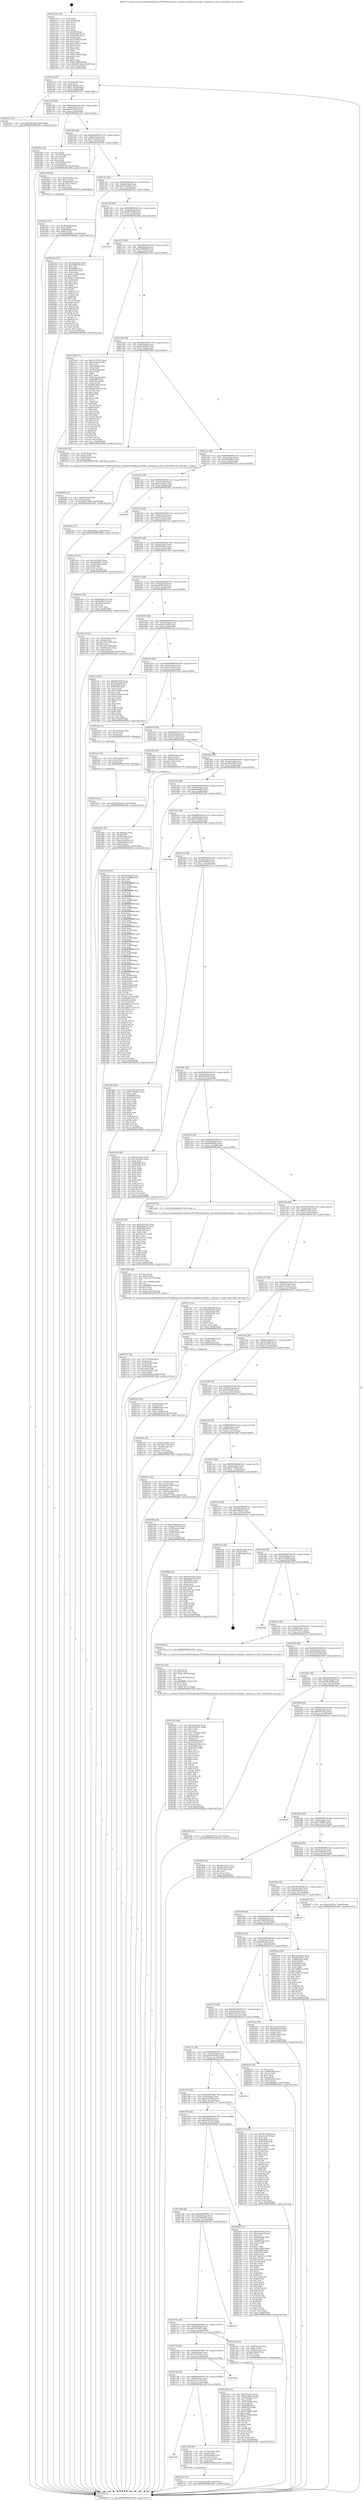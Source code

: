 digraph "0x401270" {
  label = "0x401270 (/mnt/c/Users/mathe/Desktop/tcc/POCII/binaries/extr_linuxdriversmddm-unstripe.c_unstripe_io_hints_Final-ollvm.out::main(0))"
  labelloc = "t"
  node[shape=record]

  Entry [label="",width=0.3,height=0.3,shape=circle,fillcolor=black,style=filled]
  "0x4012e4" [label="{
     0x4012e4 [32]\l
     | [instrs]\l
     &nbsp;&nbsp;0x4012e4 \<+6\>: mov -0xa0(%rbp),%eax\l
     &nbsp;&nbsp;0x4012ea \<+2\>: mov %eax,%ecx\l
     &nbsp;&nbsp;0x4012ec \<+6\>: sub $0x8154bc94,%ecx\l
     &nbsp;&nbsp;0x4012f2 \<+6\>: mov %eax,-0xb4(%rbp)\l
     &nbsp;&nbsp;0x4012f8 \<+6\>: mov %ecx,-0xb8(%rbp)\l
     &nbsp;&nbsp;0x4012fe \<+6\>: je 0000000000401b31 \<main+0x8c1\>\l
  }"]
  "0x401b31" [label="{
     0x401b31 [15]\l
     | [instrs]\l
     &nbsp;&nbsp;0x401b31 \<+10\>: movl $0xf46f7ef4,-0xa0(%rbp)\l
     &nbsp;&nbsp;0x401b3b \<+5\>: jmp 000000000040249a \<main+0x122a\>\l
  }"]
  "0x401304" [label="{
     0x401304 [28]\l
     | [instrs]\l
     &nbsp;&nbsp;0x401304 \<+5\>: jmp 0000000000401309 \<main+0x99\>\l
     &nbsp;&nbsp;0x401309 \<+6\>: mov -0xb4(%rbp),%eax\l
     &nbsp;&nbsp;0x40130f \<+5\>: sub $0x90e67ef2,%eax\l
     &nbsp;&nbsp;0x401314 \<+6\>: mov %eax,-0xbc(%rbp)\l
     &nbsp;&nbsp;0x40131a \<+6\>: je 0000000000401d54 \<main+0xae4\>\l
  }"]
  Exit [label="",width=0.3,height=0.3,shape=circle,fillcolor=black,style=filled,peripheries=2]
  "0x401d54" [label="{
     0x401d54 [34]\l
     | [instrs]\l
     &nbsp;&nbsp;0x401d54 \<+2\>: xor %eax,%eax\l
     &nbsp;&nbsp;0x401d56 \<+4\>: mov -0x70(%rbp),%rcx\l
     &nbsp;&nbsp;0x401d5a \<+2\>: mov (%rcx),%edx\l
     &nbsp;&nbsp;0x401d5c \<+3\>: sub $0x1,%eax\l
     &nbsp;&nbsp;0x401d5f \<+2\>: sub %eax,%edx\l
     &nbsp;&nbsp;0x401d61 \<+4\>: mov -0x70(%rbp),%rcx\l
     &nbsp;&nbsp;0x401d65 \<+2\>: mov %edx,(%rcx)\l
     &nbsp;&nbsp;0x401d67 \<+10\>: movl $0xf46f7ef4,-0xa0(%rbp)\l
     &nbsp;&nbsp;0x401d71 \<+5\>: jmp 000000000040249a \<main+0x122a\>\l
  }"]
  "0x401320" [label="{
     0x401320 [28]\l
     | [instrs]\l
     &nbsp;&nbsp;0x401320 \<+5\>: jmp 0000000000401325 \<main+0xb5\>\l
     &nbsp;&nbsp;0x401325 \<+6\>: mov -0xb4(%rbp),%eax\l
     &nbsp;&nbsp;0x40132b \<+5\>: sub $0x919aebe8,%eax\l
     &nbsp;&nbsp;0x401330 \<+6\>: mov %eax,-0xc0(%rbp)\l
     &nbsp;&nbsp;0x401336 \<+6\>: je 0000000000401d76 \<main+0xb06\>\l
  }"]
  "0x4021f9" [label="{
     0x4021f9 [15]\l
     | [instrs]\l
     &nbsp;&nbsp;0x4021f9 \<+10\>: movl $0x91b9a6e0,-0xa0(%rbp)\l
     &nbsp;&nbsp;0x402203 \<+5\>: jmp 000000000040249a \<main+0x122a\>\l
  }"]
  "0x401d76" [label="{
     0x401d76 [29]\l
     | [instrs]\l
     &nbsp;&nbsp;0x401d76 \<+4\>: mov -0x58(%rbp),%rax\l
     &nbsp;&nbsp;0x401d7a \<+6\>: movl $0x1,(%rax)\l
     &nbsp;&nbsp;0x401d80 \<+4\>: mov -0x58(%rbp),%rax\l
     &nbsp;&nbsp;0x401d84 \<+3\>: movslq (%rax),%rax\l
     &nbsp;&nbsp;0x401d87 \<+4\>: shl $0x2,%rax\l
     &nbsp;&nbsp;0x401d8b \<+3\>: mov %rax,%rdi\l
     &nbsp;&nbsp;0x401d8e \<+5\>: call 0000000000401050 \<malloc@plt\>\l
     | [calls]\l
     &nbsp;&nbsp;0x401050 \{1\} (unknown)\l
  }"]
  "0x40133c" [label="{
     0x40133c [28]\l
     | [instrs]\l
     &nbsp;&nbsp;0x40133c \<+5\>: jmp 0000000000401341 \<main+0xd1\>\l
     &nbsp;&nbsp;0x401341 \<+6\>: mov -0xb4(%rbp),%eax\l
     &nbsp;&nbsp;0x401347 \<+5\>: sub $0x91b9a6e0,%eax\l
     &nbsp;&nbsp;0x40134c \<+6\>: mov %eax,-0xc4(%rbp)\l
     &nbsp;&nbsp;0x401352 \<+6\>: je 000000000040222b \<main+0xfbb\>\l
  }"]
  "0x4021ea" [label="{
     0x4021ea [15]\l
     | [instrs]\l
     &nbsp;&nbsp;0x4021ea \<+4\>: mov -0x50(%rbp),%rax\l
     &nbsp;&nbsp;0x4021ee \<+3\>: mov (%rax),%rax\l
     &nbsp;&nbsp;0x4021f1 \<+3\>: mov %rax,%rdi\l
     &nbsp;&nbsp;0x4021f4 \<+5\>: call 0000000000401030 \<free@plt\>\l
     | [calls]\l
     &nbsp;&nbsp;0x401030 \{1\} (unknown)\l
  }"]
  "0x40222b" [label="{
     0x40222b [147]\l
     | [instrs]\l
     &nbsp;&nbsp;0x40222b \<+5\>: mov $0x2cb2d2ab,%eax\l
     &nbsp;&nbsp;0x402230 \<+5\>: mov $0x53894c00,%ecx\l
     &nbsp;&nbsp;0x402235 \<+2\>: mov $0x1,%dl\l
     &nbsp;&nbsp;0x402237 \<+7\>: mov 0x405068,%esi\l
     &nbsp;&nbsp;0x40223e \<+7\>: mov 0x405054,%edi\l
     &nbsp;&nbsp;0x402245 \<+3\>: mov %esi,%r8d\l
     &nbsp;&nbsp;0x402248 \<+7\>: sub $0xfe11af08,%r8d\l
     &nbsp;&nbsp;0x40224f \<+4\>: sub $0x1,%r8d\l
     &nbsp;&nbsp;0x402253 \<+7\>: add $0xfe11af08,%r8d\l
     &nbsp;&nbsp;0x40225a \<+4\>: imul %r8d,%esi\l
     &nbsp;&nbsp;0x40225e \<+3\>: and $0x1,%esi\l
     &nbsp;&nbsp;0x402261 \<+3\>: cmp $0x0,%esi\l
     &nbsp;&nbsp;0x402264 \<+4\>: sete %r9b\l
     &nbsp;&nbsp;0x402268 \<+3\>: cmp $0xa,%edi\l
     &nbsp;&nbsp;0x40226b \<+4\>: setl %r10b\l
     &nbsp;&nbsp;0x40226f \<+3\>: mov %r9b,%r11b\l
     &nbsp;&nbsp;0x402272 \<+4\>: xor $0xff,%r11b\l
     &nbsp;&nbsp;0x402276 \<+3\>: mov %r10b,%bl\l
     &nbsp;&nbsp;0x402279 \<+3\>: xor $0xff,%bl\l
     &nbsp;&nbsp;0x40227c \<+3\>: xor $0x1,%dl\l
     &nbsp;&nbsp;0x40227f \<+3\>: mov %r11b,%r14b\l
     &nbsp;&nbsp;0x402282 \<+4\>: and $0xff,%r14b\l
     &nbsp;&nbsp;0x402286 \<+3\>: and %dl,%r9b\l
     &nbsp;&nbsp;0x402289 \<+3\>: mov %bl,%r15b\l
     &nbsp;&nbsp;0x40228c \<+4\>: and $0xff,%r15b\l
     &nbsp;&nbsp;0x402290 \<+3\>: and %dl,%r10b\l
     &nbsp;&nbsp;0x402293 \<+3\>: or %r9b,%r14b\l
     &nbsp;&nbsp;0x402296 \<+3\>: or %r10b,%r15b\l
     &nbsp;&nbsp;0x402299 \<+3\>: xor %r15b,%r14b\l
     &nbsp;&nbsp;0x40229c \<+3\>: or %bl,%r11b\l
     &nbsp;&nbsp;0x40229f \<+4\>: xor $0xff,%r11b\l
     &nbsp;&nbsp;0x4022a3 \<+3\>: or $0x1,%dl\l
     &nbsp;&nbsp;0x4022a6 \<+3\>: and %dl,%r11b\l
     &nbsp;&nbsp;0x4022a9 \<+3\>: or %r11b,%r14b\l
     &nbsp;&nbsp;0x4022ac \<+4\>: test $0x1,%r14b\l
     &nbsp;&nbsp;0x4022b0 \<+3\>: cmovne %ecx,%eax\l
     &nbsp;&nbsp;0x4022b3 \<+6\>: mov %eax,-0xa0(%rbp)\l
     &nbsp;&nbsp;0x4022b9 \<+5\>: jmp 000000000040249a \<main+0x122a\>\l
  }"]
  "0x401358" [label="{
     0x401358 [28]\l
     | [instrs]\l
     &nbsp;&nbsp;0x401358 \<+5\>: jmp 000000000040135d \<main+0xed\>\l
     &nbsp;&nbsp;0x40135d \<+6\>: mov -0xb4(%rbp),%eax\l
     &nbsp;&nbsp;0x401363 \<+5\>: sub $0x96f757f8,%eax\l
     &nbsp;&nbsp;0x401368 \<+6\>: mov %eax,-0xc8(%rbp)\l
     &nbsp;&nbsp;0x40136e \<+6\>: je 00000000004023d4 \<main+0x1164\>\l
  }"]
  "0x4021a2" [label="{
     0x4021a2 [15]\l
     | [instrs]\l
     &nbsp;&nbsp;0x4021a2 \<+10\>: movl $0xf18fca85,-0xa0(%rbp)\l
     &nbsp;&nbsp;0x4021ac \<+5\>: jmp 000000000040249a \<main+0x122a\>\l
  }"]
  "0x4023d4" [label="{
     0x4023d4\l
  }", style=dashed]
  "0x401374" [label="{
     0x401374 [28]\l
     | [instrs]\l
     &nbsp;&nbsp;0x401374 \<+5\>: jmp 0000000000401379 \<main+0x109\>\l
     &nbsp;&nbsp;0x401379 \<+6\>: mov -0xb4(%rbp),%eax\l
     &nbsp;&nbsp;0x40137f \<+5\>: sub $0x970004b5,%eax\l
     &nbsp;&nbsp;0x401384 \<+6\>: mov %eax,-0xcc(%rbp)\l
     &nbsp;&nbsp;0x40138a \<+6\>: je 0000000000401e09 \<main+0xb99\>\l
  }"]
  "0x4017f0" [label="{
     0x4017f0\l
  }", style=dashed]
  "0x401e09" [label="{
     0x401e09 [171]\l
     | [instrs]\l
     &nbsp;&nbsp;0x401e09 \<+5\>: mov $0x5e767052,%eax\l
     &nbsp;&nbsp;0x401e0e \<+5\>: mov $0xa60c4d1c,%ecx\l
     &nbsp;&nbsp;0x401e13 \<+2\>: mov $0x1,%dl\l
     &nbsp;&nbsp;0x401e15 \<+4\>: mov -0x48(%rbp),%rsi\l
     &nbsp;&nbsp;0x401e19 \<+2\>: mov (%rsi),%edi\l
     &nbsp;&nbsp;0x401e1b \<+4\>: mov -0x58(%rbp),%rsi\l
     &nbsp;&nbsp;0x401e1f \<+2\>: cmp (%rsi),%edi\l
     &nbsp;&nbsp;0x401e21 \<+4\>: setl %r8b\l
     &nbsp;&nbsp;0x401e25 \<+4\>: and $0x1,%r8b\l
     &nbsp;&nbsp;0x401e29 \<+4\>: mov %r8b,-0x2a(%rbp)\l
     &nbsp;&nbsp;0x401e2d \<+7\>: mov 0x405068,%edi\l
     &nbsp;&nbsp;0x401e34 \<+8\>: mov 0x405054,%r9d\l
     &nbsp;&nbsp;0x401e3c \<+3\>: mov %edi,%r10d\l
     &nbsp;&nbsp;0x401e3f \<+7\>: sub $0xffd1b804,%r10d\l
     &nbsp;&nbsp;0x401e46 \<+4\>: sub $0x1,%r10d\l
     &nbsp;&nbsp;0x401e4a \<+7\>: add $0xffd1b804,%r10d\l
     &nbsp;&nbsp;0x401e51 \<+4\>: imul %r10d,%edi\l
     &nbsp;&nbsp;0x401e55 \<+3\>: and $0x1,%edi\l
     &nbsp;&nbsp;0x401e58 \<+3\>: cmp $0x0,%edi\l
     &nbsp;&nbsp;0x401e5b \<+4\>: sete %r8b\l
     &nbsp;&nbsp;0x401e5f \<+4\>: cmp $0xa,%r9d\l
     &nbsp;&nbsp;0x401e63 \<+4\>: setl %r11b\l
     &nbsp;&nbsp;0x401e67 \<+3\>: mov %r8b,%bl\l
     &nbsp;&nbsp;0x401e6a \<+3\>: xor $0xff,%bl\l
     &nbsp;&nbsp;0x401e6d \<+3\>: mov %r11b,%r14b\l
     &nbsp;&nbsp;0x401e70 \<+4\>: xor $0xff,%r14b\l
     &nbsp;&nbsp;0x401e74 \<+3\>: xor $0x0,%dl\l
     &nbsp;&nbsp;0x401e77 \<+3\>: mov %bl,%r15b\l
     &nbsp;&nbsp;0x401e7a \<+4\>: and $0x0,%r15b\l
     &nbsp;&nbsp;0x401e7e \<+3\>: and %dl,%r8b\l
     &nbsp;&nbsp;0x401e81 \<+3\>: mov %r14b,%r12b\l
     &nbsp;&nbsp;0x401e84 \<+4\>: and $0x0,%r12b\l
     &nbsp;&nbsp;0x401e88 \<+3\>: and %dl,%r11b\l
     &nbsp;&nbsp;0x401e8b \<+3\>: or %r8b,%r15b\l
     &nbsp;&nbsp;0x401e8e \<+3\>: or %r11b,%r12b\l
     &nbsp;&nbsp;0x401e91 \<+3\>: xor %r12b,%r15b\l
     &nbsp;&nbsp;0x401e94 \<+3\>: or %r14b,%bl\l
     &nbsp;&nbsp;0x401e97 \<+3\>: xor $0xff,%bl\l
     &nbsp;&nbsp;0x401e9a \<+3\>: or $0x0,%dl\l
     &nbsp;&nbsp;0x401e9d \<+2\>: and %dl,%bl\l
     &nbsp;&nbsp;0x401e9f \<+3\>: or %bl,%r15b\l
     &nbsp;&nbsp;0x401ea2 \<+4\>: test $0x1,%r15b\l
     &nbsp;&nbsp;0x401ea6 \<+3\>: cmovne %ecx,%eax\l
     &nbsp;&nbsp;0x401ea9 \<+6\>: mov %eax,-0xa0(%rbp)\l
     &nbsp;&nbsp;0x401eaf \<+5\>: jmp 000000000040249a \<main+0x122a\>\l
  }"]
  "0x401390" [label="{
     0x401390 [28]\l
     | [instrs]\l
     &nbsp;&nbsp;0x401390 \<+5\>: jmp 0000000000401395 \<main+0x125\>\l
     &nbsp;&nbsp;0x401395 \<+6\>: mov -0xb4(%rbp),%eax\l
     &nbsp;&nbsp;0x40139b \<+5\>: sub $0x9e44dc54,%eax\l
     &nbsp;&nbsp;0x4013a0 \<+6\>: mov %eax,-0xd0(%rbp)\l
     &nbsp;&nbsp;0x4013a6 \<+6\>: je 0000000000402038 \<main+0xdc8\>\l
  }"]
  "0x402188" [label="{
     0x402188 [26]\l
     | [instrs]\l
     &nbsp;&nbsp;0x402188 \<+4\>: mov -0x78(%rbp),%rax\l
     &nbsp;&nbsp;0x40218c \<+3\>: mov (%rax),%rax\l
     &nbsp;&nbsp;0x40218f \<+4\>: mov -0x40(%rbp),%rcx\l
     &nbsp;&nbsp;0x402193 \<+3\>: movslq (%rcx),%rcx\l
     &nbsp;&nbsp;0x402196 \<+4\>: mov (%rax,%rcx,8),%rax\l
     &nbsp;&nbsp;0x40219a \<+3\>: mov %rax,%rdi\l
     &nbsp;&nbsp;0x40219d \<+5\>: call 0000000000401030 \<free@plt\>\l
     | [calls]\l
     &nbsp;&nbsp;0x401030 \{1\} (unknown)\l
  }"]
  "0x402038" [label="{
     0x402038 [19]\l
     | [instrs]\l
     &nbsp;&nbsp;0x402038 \<+4\>: mov -0x78(%rbp),%rax\l
     &nbsp;&nbsp;0x40203c \<+3\>: mov (%rax),%rdi\l
     &nbsp;&nbsp;0x40203f \<+4\>: mov -0x50(%rbp),%rax\l
     &nbsp;&nbsp;0x402043 \<+3\>: mov (%rax),%rsi\l
     &nbsp;&nbsp;0x402046 \<+5\>: call 0000000000401240 \<unstripe_io_hints\>\l
     | [calls]\l
     &nbsp;&nbsp;0x401240 \{1\} (/mnt/c/Users/mathe/Desktop/tcc/POCII/binaries/extr_linuxdriversmddm-unstripe.c_unstripe_io_hints_Final-ollvm.out::unstripe_io_hints)\l
  }"]
  "0x4013ac" [label="{
     0x4013ac [28]\l
     | [instrs]\l
     &nbsp;&nbsp;0x4013ac \<+5\>: jmp 00000000004013b1 \<main+0x141\>\l
     &nbsp;&nbsp;0x4013b1 \<+6\>: mov -0xb4(%rbp),%eax\l
     &nbsp;&nbsp;0x4013b7 \<+5\>: sub $0xa04e60d1,%eax\l
     &nbsp;&nbsp;0x4013bc \<+6\>: mov %eax,-0xd4(%rbp)\l
     &nbsp;&nbsp;0x4013c2 \<+6\>: je 000000000040232b \<main+0x10bb\>\l
  }"]
  "0x4017d4" [label="{
     0x4017d4 [28]\l
     | [instrs]\l
     &nbsp;&nbsp;0x4017d4 \<+5\>: jmp 00000000004017d9 \<main+0x569\>\l
     &nbsp;&nbsp;0x4017d9 \<+6\>: mov -0xb4(%rbp),%eax\l
     &nbsp;&nbsp;0x4017df \<+5\>: sub $0x7dac1128,%eax\l
     &nbsp;&nbsp;0x4017e4 \<+6\>: mov %eax,-0x16c(%rbp)\l
     &nbsp;&nbsp;0x4017ea \<+6\>: je 0000000000402188 \<main+0xf18\>\l
  }"]
  "0x40232b" [label="{
     0x40232b [15]\l
     | [instrs]\l
     &nbsp;&nbsp;0x40232b \<+10\>: movl $0xc39b2ac,-0xa0(%rbp)\l
     &nbsp;&nbsp;0x402335 \<+5\>: jmp 000000000040249a \<main+0x122a\>\l
  }"]
  "0x4013c8" [label="{
     0x4013c8 [28]\l
     | [instrs]\l
     &nbsp;&nbsp;0x4013c8 \<+5\>: jmp 00000000004013cd \<main+0x15d\>\l
     &nbsp;&nbsp;0x4013cd \<+6\>: mov -0xb4(%rbp),%eax\l
     &nbsp;&nbsp;0x4013d3 \<+5\>: sub $0xa2ace81c,%eax\l
     &nbsp;&nbsp;0x4013d8 \<+6\>: mov %eax,-0xd8(%rbp)\l
     &nbsp;&nbsp;0x4013de \<+6\>: je 0000000000402397 \<main+0x1127\>\l
  }"]
  "0x402408" [label="{
     0x402408\l
  }", style=dashed]
  "0x402397" [label="{
     0x402397\l
  }", style=dashed]
  "0x4013e4" [label="{
     0x4013e4 [28]\l
     | [instrs]\l
     &nbsp;&nbsp;0x4013e4 \<+5\>: jmp 00000000004013e9 \<main+0x179\>\l
     &nbsp;&nbsp;0x4013e9 \<+6\>: mov -0xb4(%rbp),%eax\l
     &nbsp;&nbsp;0x4013ef \<+5\>: sub $0xa4679530,%eax\l
     &nbsp;&nbsp;0x4013f4 \<+6\>: mov %eax,-0xdc(%rbp)\l
     &nbsp;&nbsp;0x4013fa \<+6\>: je 0000000000401a2e \<main+0x7be\>\l
  }"]
  "0x40204b" [label="{
     0x40204b [25]\l
     | [instrs]\l
     &nbsp;&nbsp;0x40204b \<+4\>: mov -0x40(%rbp),%rax\l
     &nbsp;&nbsp;0x40204f \<+6\>: movl $0x0,(%rax)\l
     &nbsp;&nbsp;0x402055 \<+10\>: movl $0x817709b,-0xa0(%rbp)\l
     &nbsp;&nbsp;0x40205f \<+5\>: jmp 000000000040249a \<main+0x122a\>\l
  }"]
  "0x401a2e" [label="{
     0x401a2e [30]\l
     | [instrs]\l
     &nbsp;&nbsp;0x401a2e \<+5\>: mov $0x1301ff49,%eax\l
     &nbsp;&nbsp;0x401a33 \<+5\>: mov $0xd954bb1a,%ecx\l
     &nbsp;&nbsp;0x401a38 \<+3\>: mov -0x30(%rbp),%edx\l
     &nbsp;&nbsp;0x401a3b \<+3\>: cmp $0x0,%edx\l
     &nbsp;&nbsp;0x401a3e \<+3\>: cmove %ecx,%eax\l
     &nbsp;&nbsp;0x401a41 \<+6\>: mov %eax,-0xa0(%rbp)\l
     &nbsp;&nbsp;0x401a47 \<+5\>: jmp 000000000040249a \<main+0x122a\>\l
  }"]
  "0x401400" [label="{
     0x401400 [28]\l
     | [instrs]\l
     &nbsp;&nbsp;0x401400 \<+5\>: jmp 0000000000401405 \<main+0x195\>\l
     &nbsp;&nbsp;0x401405 \<+6\>: mov -0xb4(%rbp),%eax\l
     &nbsp;&nbsp;0x40140b \<+5\>: sub $0xa60c4d1c,%eax\l
     &nbsp;&nbsp;0x401410 \<+6\>: mov %eax,-0xe0(%rbp)\l
     &nbsp;&nbsp;0x401416 \<+6\>: je 0000000000401eb4 \<main+0xc44\>\l
  }"]
  "0x401f5e" [label="{
     0x401f5e [169]\l
     | [instrs]\l
     &nbsp;&nbsp;0x401f5e \<+5\>: mov $0x7d3e3221,%ecx\l
     &nbsp;&nbsp;0x401f63 \<+5\>: mov $0x47a0b347,%edx\l
     &nbsp;&nbsp;0x401f68 \<+3\>: mov $0x1,%dil\l
     &nbsp;&nbsp;0x401f6b \<+2\>: xor %esi,%esi\l
     &nbsp;&nbsp;0x401f6d \<+7\>: mov -0x17c(%rbp),%r8d\l
     &nbsp;&nbsp;0x401f74 \<+4\>: imul %eax,%r8d\l
     &nbsp;&nbsp;0x401f78 \<+4\>: mov -0x50(%rbp),%r9\l
     &nbsp;&nbsp;0x401f7c \<+3\>: mov (%r9),%r9\l
     &nbsp;&nbsp;0x401f7f \<+4\>: mov -0x48(%rbp),%r10\l
     &nbsp;&nbsp;0x401f83 \<+3\>: movslq (%r10),%r10\l
     &nbsp;&nbsp;0x401f86 \<+4\>: mov %r8d,(%r9,%r10,4)\l
     &nbsp;&nbsp;0x401f8a \<+7\>: mov 0x405068,%eax\l
     &nbsp;&nbsp;0x401f91 \<+8\>: mov 0x405054,%r8d\l
     &nbsp;&nbsp;0x401f99 \<+3\>: sub $0x1,%esi\l
     &nbsp;&nbsp;0x401f9c \<+3\>: mov %eax,%r11d\l
     &nbsp;&nbsp;0x401f9f \<+3\>: add %esi,%r11d\l
     &nbsp;&nbsp;0x401fa2 \<+4\>: imul %r11d,%eax\l
     &nbsp;&nbsp;0x401fa6 \<+3\>: and $0x1,%eax\l
     &nbsp;&nbsp;0x401fa9 \<+3\>: cmp $0x0,%eax\l
     &nbsp;&nbsp;0x401fac \<+3\>: sete %bl\l
     &nbsp;&nbsp;0x401faf \<+4\>: cmp $0xa,%r8d\l
     &nbsp;&nbsp;0x401fb3 \<+4\>: setl %r14b\l
     &nbsp;&nbsp;0x401fb7 \<+3\>: mov %bl,%r15b\l
     &nbsp;&nbsp;0x401fba \<+4\>: xor $0xff,%r15b\l
     &nbsp;&nbsp;0x401fbe \<+3\>: mov %r14b,%r12b\l
     &nbsp;&nbsp;0x401fc1 \<+4\>: xor $0xff,%r12b\l
     &nbsp;&nbsp;0x401fc5 \<+4\>: xor $0x1,%dil\l
     &nbsp;&nbsp;0x401fc9 \<+3\>: mov %r15b,%r13b\l
     &nbsp;&nbsp;0x401fcc \<+4\>: and $0xff,%r13b\l
     &nbsp;&nbsp;0x401fd0 \<+3\>: and %dil,%bl\l
     &nbsp;&nbsp;0x401fd3 \<+3\>: mov %r12b,%al\l
     &nbsp;&nbsp;0x401fd6 \<+2\>: and $0xff,%al\l
     &nbsp;&nbsp;0x401fd8 \<+3\>: and %dil,%r14b\l
     &nbsp;&nbsp;0x401fdb \<+3\>: or %bl,%r13b\l
     &nbsp;&nbsp;0x401fde \<+3\>: or %r14b,%al\l
     &nbsp;&nbsp;0x401fe1 \<+3\>: xor %al,%r13b\l
     &nbsp;&nbsp;0x401fe4 \<+3\>: or %r12b,%r15b\l
     &nbsp;&nbsp;0x401fe7 \<+4\>: xor $0xff,%r15b\l
     &nbsp;&nbsp;0x401feb \<+4\>: or $0x1,%dil\l
     &nbsp;&nbsp;0x401fef \<+3\>: and %dil,%r15b\l
     &nbsp;&nbsp;0x401ff2 \<+3\>: or %r15b,%r13b\l
     &nbsp;&nbsp;0x401ff5 \<+4\>: test $0x1,%r13b\l
     &nbsp;&nbsp;0x401ff9 \<+3\>: cmovne %edx,%ecx\l
     &nbsp;&nbsp;0x401ffc \<+6\>: mov %ecx,-0xa0(%rbp)\l
     &nbsp;&nbsp;0x402002 \<+5\>: jmp 000000000040249a \<main+0x122a\>\l
  }"]
  "0x401eb4" [label="{
     0x401eb4 [30]\l
     | [instrs]\l
     &nbsp;&nbsp;0x401eb4 \<+5\>: mov $0x9e44dc54,%eax\l
     &nbsp;&nbsp;0x401eb9 \<+5\>: mov $0xdbef0234,%ecx\l
     &nbsp;&nbsp;0x401ebe \<+3\>: mov -0x2a(%rbp),%dl\l
     &nbsp;&nbsp;0x401ec1 \<+3\>: test $0x1,%dl\l
     &nbsp;&nbsp;0x401ec4 \<+3\>: cmovne %ecx,%eax\l
     &nbsp;&nbsp;0x401ec7 \<+6\>: mov %eax,-0xa0(%rbp)\l
     &nbsp;&nbsp;0x401ecd \<+5\>: jmp 000000000040249a \<main+0x122a\>\l
  }"]
  "0x40141c" [label="{
     0x40141c [28]\l
     | [instrs]\l
     &nbsp;&nbsp;0x40141c \<+5\>: jmp 0000000000401421 \<main+0x1b1\>\l
     &nbsp;&nbsp;0x401421 \<+6\>: mov -0xb4(%rbp),%eax\l
     &nbsp;&nbsp;0x401427 \<+5\>: sub $0xa8f59c3f,%eax\l
     &nbsp;&nbsp;0x40142c \<+6\>: mov %eax,-0xe4(%rbp)\l
     &nbsp;&nbsp;0x401432 \<+6\>: je 0000000000401c2d \<main+0x9bd\>\l
  }"]
  "0x401f32" [label="{
     0x401f32 [44]\l
     | [instrs]\l
     &nbsp;&nbsp;0x401f32 \<+2\>: xor %ecx,%ecx\l
     &nbsp;&nbsp;0x401f34 \<+5\>: mov $0x2,%edx\l
     &nbsp;&nbsp;0x401f39 \<+6\>: mov %edx,-0x178(%rbp)\l
     &nbsp;&nbsp;0x401f3f \<+1\>: cltd\l
     &nbsp;&nbsp;0x401f40 \<+6\>: mov -0x178(%rbp),%esi\l
     &nbsp;&nbsp;0x401f46 \<+2\>: idiv %esi\l
     &nbsp;&nbsp;0x401f48 \<+6\>: imul $0xfffffffe,%edx,%edx\l
     &nbsp;&nbsp;0x401f4e \<+3\>: sub $0x1,%ecx\l
     &nbsp;&nbsp;0x401f51 \<+2\>: sub %ecx,%edx\l
     &nbsp;&nbsp;0x401f53 \<+6\>: mov %edx,-0x17c(%rbp)\l
     &nbsp;&nbsp;0x401f59 \<+5\>: call 0000000000401160 \<next_i\>\l
     | [calls]\l
     &nbsp;&nbsp;0x401160 \{1\} (/mnt/c/Users/mathe/Desktop/tcc/POCII/binaries/extr_linuxdriversmddm-unstripe.c_unstripe_io_hints_Final-ollvm.out::next_i)\l
  }"]
  "0x401c2d" [label="{
     0x401c2d [42]\l
     | [instrs]\l
     &nbsp;&nbsp;0x401c2d \<+4\>: mov -0x60(%rbp),%rax\l
     &nbsp;&nbsp;0x401c31 \<+2\>: mov (%rax),%ecx\l
     &nbsp;&nbsp;0x401c33 \<+6\>: add $0x18015389,%ecx\l
     &nbsp;&nbsp;0x401c39 \<+3\>: add $0x1,%ecx\l
     &nbsp;&nbsp;0x401c3c \<+6\>: sub $0x18015389,%ecx\l
     &nbsp;&nbsp;0x401c42 \<+4\>: mov -0x60(%rbp),%rax\l
     &nbsp;&nbsp;0x401c46 \<+2\>: mov %ecx,(%rax)\l
     &nbsp;&nbsp;0x401c48 \<+10\>: movl $0x5bd8cd9a,-0xa0(%rbp)\l
     &nbsp;&nbsp;0x401c52 \<+5\>: jmp 000000000040249a \<main+0x122a\>\l
  }"]
  "0x401438" [label="{
     0x401438 [28]\l
     | [instrs]\l
     &nbsp;&nbsp;0x401438 \<+5\>: jmp 000000000040143d \<main+0x1cd\>\l
     &nbsp;&nbsp;0x40143d \<+6\>: mov -0xb4(%rbp),%eax\l
     &nbsp;&nbsp;0x401443 \<+5\>: sub $0xafcca638,%eax\l
     &nbsp;&nbsp;0x401448 \<+6\>: mov %eax,-0xe8(%rbp)\l
     &nbsp;&nbsp;0x40144e \<+6\>: je 0000000000401cea \<main+0xa7a\>\l
  }"]
  "0x401d93" [label="{
     0x401d93 [32]\l
     | [instrs]\l
     &nbsp;&nbsp;0x401d93 \<+4\>: mov -0x50(%rbp),%rdi\l
     &nbsp;&nbsp;0x401d97 \<+3\>: mov %rax,(%rdi)\l
     &nbsp;&nbsp;0x401d9a \<+4\>: mov -0x48(%rbp),%rax\l
     &nbsp;&nbsp;0x401d9e \<+6\>: movl $0x0,(%rax)\l
     &nbsp;&nbsp;0x401da4 \<+10\>: movl $0xd06db8c4,-0xa0(%rbp)\l
     &nbsp;&nbsp;0x401dae \<+5\>: jmp 000000000040249a \<main+0x122a\>\l
  }"]
  "0x401cea" [label="{
     0x401cea [91]\l
     | [instrs]\l
     &nbsp;&nbsp;0x401cea \<+5\>: mov $0x96f757f8,%eax\l
     &nbsp;&nbsp;0x401cef \<+5\>: mov $0x39e3bff8,%ecx\l
     &nbsp;&nbsp;0x401cf4 \<+7\>: mov 0x405068,%edx\l
     &nbsp;&nbsp;0x401cfb \<+7\>: mov 0x405054,%esi\l
     &nbsp;&nbsp;0x401d02 \<+2\>: mov %edx,%edi\l
     &nbsp;&nbsp;0x401d04 \<+6\>: add $0xb71bdea4,%edi\l
     &nbsp;&nbsp;0x401d0a \<+3\>: sub $0x1,%edi\l
     &nbsp;&nbsp;0x401d0d \<+6\>: sub $0xb71bdea4,%edi\l
     &nbsp;&nbsp;0x401d13 \<+3\>: imul %edi,%edx\l
     &nbsp;&nbsp;0x401d16 \<+3\>: and $0x1,%edx\l
     &nbsp;&nbsp;0x401d19 \<+3\>: cmp $0x0,%edx\l
     &nbsp;&nbsp;0x401d1c \<+4\>: sete %r8b\l
     &nbsp;&nbsp;0x401d20 \<+3\>: cmp $0xa,%esi\l
     &nbsp;&nbsp;0x401d23 \<+4\>: setl %r9b\l
     &nbsp;&nbsp;0x401d27 \<+3\>: mov %r8b,%r10b\l
     &nbsp;&nbsp;0x401d2a \<+3\>: and %r9b,%r10b\l
     &nbsp;&nbsp;0x401d2d \<+3\>: xor %r9b,%r8b\l
     &nbsp;&nbsp;0x401d30 \<+3\>: or %r8b,%r10b\l
     &nbsp;&nbsp;0x401d33 \<+4\>: test $0x1,%r10b\l
     &nbsp;&nbsp;0x401d37 \<+3\>: cmovne %ecx,%eax\l
     &nbsp;&nbsp;0x401d3a \<+6\>: mov %eax,-0xa0(%rbp)\l
     &nbsp;&nbsp;0x401d40 \<+5\>: jmp 000000000040249a \<main+0x122a\>\l
  }"]
  "0x401454" [label="{
     0x401454 [28]\l
     | [instrs]\l
     &nbsp;&nbsp;0x401454 \<+5\>: jmp 0000000000401459 \<main+0x1e9\>\l
     &nbsp;&nbsp;0x401459 \<+6\>: mov -0xb4(%rbp),%eax\l
     &nbsp;&nbsp;0x40145f \<+5\>: sub $0xb5cc4bd3,%eax\l
     &nbsp;&nbsp;0x401464 \<+6\>: mov %eax,-0xec(%rbp)\l
     &nbsp;&nbsp;0x40146a \<+6\>: je 00000000004021db \<main+0xf6b\>\l
  }"]
  "0x401c01" [label="{
     0x401c01 [44]\l
     | [instrs]\l
     &nbsp;&nbsp;0x401c01 \<+6\>: mov -0x174(%rbp),%ecx\l
     &nbsp;&nbsp;0x401c07 \<+3\>: imul %eax,%ecx\l
     &nbsp;&nbsp;0x401c0a \<+4\>: mov -0x78(%rbp),%rdi\l
     &nbsp;&nbsp;0x401c0e \<+3\>: mov (%rdi),%rdi\l
     &nbsp;&nbsp;0x401c11 \<+4\>: mov -0x70(%rbp),%r8\l
     &nbsp;&nbsp;0x401c15 \<+3\>: movslq (%r8),%r8\l
     &nbsp;&nbsp;0x401c18 \<+4\>: mov (%rdi,%r8,8),%rdi\l
     &nbsp;&nbsp;0x401c1c \<+2\>: mov %ecx,(%rdi)\l
     &nbsp;&nbsp;0x401c1e \<+10\>: movl $0xa8f59c3f,-0xa0(%rbp)\l
     &nbsp;&nbsp;0x401c28 \<+5\>: jmp 000000000040249a \<main+0x122a\>\l
  }"]
  "0x4021db" [label="{
     0x4021db [15]\l
     | [instrs]\l
     &nbsp;&nbsp;0x4021db \<+4\>: mov -0x78(%rbp),%rax\l
     &nbsp;&nbsp;0x4021df \<+3\>: mov (%rax),%rax\l
     &nbsp;&nbsp;0x4021e2 \<+3\>: mov %rax,%rdi\l
     &nbsp;&nbsp;0x4021e5 \<+5\>: call 0000000000401030 \<free@plt\>\l
     | [calls]\l
     &nbsp;&nbsp;0x401030 \{1\} (unknown)\l
  }"]
  "0x401470" [label="{
     0x401470 [28]\l
     | [instrs]\l
     &nbsp;&nbsp;0x401470 \<+5\>: jmp 0000000000401475 \<main+0x205\>\l
     &nbsp;&nbsp;0x401475 \<+6\>: mov -0xb4(%rbp),%eax\l
     &nbsp;&nbsp;0x40147b \<+5\>: sub $0xba457e7b,%eax\l
     &nbsp;&nbsp;0x401480 \<+6\>: mov %eax,-0xf0(%rbp)\l
     &nbsp;&nbsp;0x401486 \<+6\>: je 0000000000401b64 \<main+0x8f4\>\l
  }"]
  "0x401bd5" [label="{
     0x401bd5 [44]\l
     | [instrs]\l
     &nbsp;&nbsp;0x401bd5 \<+2\>: xor %ecx,%ecx\l
     &nbsp;&nbsp;0x401bd7 \<+5\>: mov $0x2,%edx\l
     &nbsp;&nbsp;0x401bdc \<+6\>: mov %edx,-0x170(%rbp)\l
     &nbsp;&nbsp;0x401be2 \<+1\>: cltd\l
     &nbsp;&nbsp;0x401be3 \<+6\>: mov -0x170(%rbp),%esi\l
     &nbsp;&nbsp;0x401be9 \<+2\>: idiv %esi\l
     &nbsp;&nbsp;0x401beb \<+6\>: imul $0xfffffffe,%edx,%edx\l
     &nbsp;&nbsp;0x401bf1 \<+3\>: sub $0x1,%ecx\l
     &nbsp;&nbsp;0x401bf4 \<+2\>: sub %ecx,%edx\l
     &nbsp;&nbsp;0x401bf6 \<+6\>: mov %edx,-0x174(%rbp)\l
     &nbsp;&nbsp;0x401bfc \<+5\>: call 0000000000401160 \<next_i\>\l
     | [calls]\l
     &nbsp;&nbsp;0x401160 \{1\} (/mnt/c/Users/mathe/Desktop/tcc/POCII/binaries/extr_linuxdriversmddm-unstripe.c_unstripe_io_hints_Final-ollvm.out::next_i)\l
  }"]
  "0x401b64" [label="{
     0x401b64 [29]\l
     | [instrs]\l
     &nbsp;&nbsp;0x401b64 \<+4\>: mov -0x68(%rbp),%rax\l
     &nbsp;&nbsp;0x401b68 \<+6\>: movl $0x1,(%rax)\l
     &nbsp;&nbsp;0x401b6e \<+4\>: mov -0x68(%rbp),%rax\l
     &nbsp;&nbsp;0x401b72 \<+3\>: movslq (%rax),%rax\l
     &nbsp;&nbsp;0x401b75 \<+4\>: shl $0x2,%rax\l
     &nbsp;&nbsp;0x401b79 \<+3\>: mov %rax,%rdi\l
     &nbsp;&nbsp;0x401b7c \<+5\>: call 0000000000401050 \<malloc@plt\>\l
     | [calls]\l
     &nbsp;&nbsp;0x401050 \{1\} (unknown)\l
  }"]
  "0x40148c" [label="{
     0x40148c [28]\l
     | [instrs]\l
     &nbsp;&nbsp;0x40148c \<+5\>: jmp 0000000000401491 \<main+0x221\>\l
     &nbsp;&nbsp;0x401491 \<+6\>: mov -0xb4(%rbp),%eax\l
     &nbsp;&nbsp;0x401497 \<+5\>: sub $0xd04a52b9,%eax\l
     &nbsp;&nbsp;0x40149c \<+6\>: mov %eax,-0xf4(%rbp)\l
     &nbsp;&nbsp;0x4014a2 \<+6\>: je 000000000040182f \<main+0x5bf\>\l
  }"]
  "0x401b81" [label="{
     0x401b81 [43]\l
     | [instrs]\l
     &nbsp;&nbsp;0x401b81 \<+4\>: mov -0x78(%rbp),%rdi\l
     &nbsp;&nbsp;0x401b85 \<+3\>: mov (%rdi),%rdi\l
     &nbsp;&nbsp;0x401b88 \<+4\>: mov -0x70(%rbp),%rcx\l
     &nbsp;&nbsp;0x401b8c \<+3\>: movslq (%rcx),%rcx\l
     &nbsp;&nbsp;0x401b8f \<+4\>: mov %rax,(%rdi,%rcx,8)\l
     &nbsp;&nbsp;0x401b93 \<+4\>: mov -0x60(%rbp),%rax\l
     &nbsp;&nbsp;0x401b97 \<+6\>: movl $0x0,(%rax)\l
     &nbsp;&nbsp;0x401b9d \<+10\>: movl $0x5bd8cd9a,-0xa0(%rbp)\l
     &nbsp;&nbsp;0x401ba7 \<+5\>: jmp 000000000040249a \<main+0x122a\>\l
  }"]
  "0x40182f" [label="{
     0x40182f [393]\l
     | [instrs]\l
     &nbsp;&nbsp;0x40182f \<+5\>: mov $0x70dfa243,%eax\l
     &nbsp;&nbsp;0x401834 \<+5\>: mov $0x4578988e,%ecx\l
     &nbsp;&nbsp;0x401839 \<+2\>: mov $0x1,%dl\l
     &nbsp;&nbsp;0x40183b \<+3\>: mov %rsp,%rsi\l
     &nbsp;&nbsp;0x40183e \<+4\>: add $0xfffffffffffffff0,%rsi\l
     &nbsp;&nbsp;0x401842 \<+3\>: mov %rsi,%rsp\l
     &nbsp;&nbsp;0x401845 \<+7\>: mov %rsi,-0x98(%rbp)\l
     &nbsp;&nbsp;0x40184c \<+3\>: mov %rsp,%rsi\l
     &nbsp;&nbsp;0x40184f \<+4\>: add $0xfffffffffffffff0,%rsi\l
     &nbsp;&nbsp;0x401853 \<+3\>: mov %rsi,%rsp\l
     &nbsp;&nbsp;0x401856 \<+3\>: mov %rsp,%rdi\l
     &nbsp;&nbsp;0x401859 \<+4\>: add $0xfffffffffffffff0,%rdi\l
     &nbsp;&nbsp;0x40185d \<+3\>: mov %rdi,%rsp\l
     &nbsp;&nbsp;0x401860 \<+7\>: mov %rdi,-0x90(%rbp)\l
     &nbsp;&nbsp;0x401867 \<+3\>: mov %rsp,%rdi\l
     &nbsp;&nbsp;0x40186a \<+4\>: add $0xfffffffffffffff0,%rdi\l
     &nbsp;&nbsp;0x40186e \<+3\>: mov %rdi,%rsp\l
     &nbsp;&nbsp;0x401871 \<+7\>: mov %rdi,-0x88(%rbp)\l
     &nbsp;&nbsp;0x401878 \<+3\>: mov %rsp,%rdi\l
     &nbsp;&nbsp;0x40187b \<+4\>: add $0xfffffffffffffff0,%rdi\l
     &nbsp;&nbsp;0x40187f \<+3\>: mov %rdi,%rsp\l
     &nbsp;&nbsp;0x401882 \<+4\>: mov %rdi,-0x80(%rbp)\l
     &nbsp;&nbsp;0x401886 \<+3\>: mov %rsp,%rdi\l
     &nbsp;&nbsp;0x401889 \<+4\>: add $0xfffffffffffffff0,%rdi\l
     &nbsp;&nbsp;0x40188d \<+3\>: mov %rdi,%rsp\l
     &nbsp;&nbsp;0x401890 \<+4\>: mov %rdi,-0x78(%rbp)\l
     &nbsp;&nbsp;0x401894 \<+3\>: mov %rsp,%rdi\l
     &nbsp;&nbsp;0x401897 \<+4\>: add $0xfffffffffffffff0,%rdi\l
     &nbsp;&nbsp;0x40189b \<+3\>: mov %rdi,%rsp\l
     &nbsp;&nbsp;0x40189e \<+4\>: mov %rdi,-0x70(%rbp)\l
     &nbsp;&nbsp;0x4018a2 \<+3\>: mov %rsp,%rdi\l
     &nbsp;&nbsp;0x4018a5 \<+4\>: add $0xfffffffffffffff0,%rdi\l
     &nbsp;&nbsp;0x4018a9 \<+3\>: mov %rdi,%rsp\l
     &nbsp;&nbsp;0x4018ac \<+4\>: mov %rdi,-0x68(%rbp)\l
     &nbsp;&nbsp;0x4018b0 \<+3\>: mov %rsp,%rdi\l
     &nbsp;&nbsp;0x4018b3 \<+4\>: add $0xfffffffffffffff0,%rdi\l
     &nbsp;&nbsp;0x4018b7 \<+3\>: mov %rdi,%rsp\l
     &nbsp;&nbsp;0x4018ba \<+4\>: mov %rdi,-0x60(%rbp)\l
     &nbsp;&nbsp;0x4018be \<+3\>: mov %rsp,%rdi\l
     &nbsp;&nbsp;0x4018c1 \<+4\>: add $0xfffffffffffffff0,%rdi\l
     &nbsp;&nbsp;0x4018c5 \<+3\>: mov %rdi,%rsp\l
     &nbsp;&nbsp;0x4018c8 \<+4\>: mov %rdi,-0x58(%rbp)\l
     &nbsp;&nbsp;0x4018cc \<+3\>: mov %rsp,%rdi\l
     &nbsp;&nbsp;0x4018cf \<+4\>: add $0xfffffffffffffff0,%rdi\l
     &nbsp;&nbsp;0x4018d3 \<+3\>: mov %rdi,%rsp\l
     &nbsp;&nbsp;0x4018d6 \<+4\>: mov %rdi,-0x50(%rbp)\l
     &nbsp;&nbsp;0x4018da \<+3\>: mov %rsp,%rdi\l
     &nbsp;&nbsp;0x4018dd \<+4\>: add $0xfffffffffffffff0,%rdi\l
     &nbsp;&nbsp;0x4018e1 \<+3\>: mov %rdi,%rsp\l
     &nbsp;&nbsp;0x4018e4 \<+4\>: mov %rdi,-0x48(%rbp)\l
     &nbsp;&nbsp;0x4018e8 \<+3\>: mov %rsp,%rdi\l
     &nbsp;&nbsp;0x4018eb \<+4\>: add $0xfffffffffffffff0,%rdi\l
     &nbsp;&nbsp;0x4018ef \<+3\>: mov %rdi,%rsp\l
     &nbsp;&nbsp;0x4018f2 \<+4\>: mov %rdi,-0x40(%rbp)\l
     &nbsp;&nbsp;0x4018f6 \<+7\>: mov -0x98(%rbp),%rdi\l
     &nbsp;&nbsp;0x4018fd \<+6\>: movl $0x0,(%rdi)\l
     &nbsp;&nbsp;0x401903 \<+7\>: mov -0xa4(%rbp),%r8d\l
     &nbsp;&nbsp;0x40190a \<+3\>: mov %r8d,(%rsi)\l
     &nbsp;&nbsp;0x40190d \<+7\>: mov -0x90(%rbp),%rdi\l
     &nbsp;&nbsp;0x401914 \<+7\>: mov -0xb0(%rbp),%r9\l
     &nbsp;&nbsp;0x40191b \<+3\>: mov %r9,(%rdi)\l
     &nbsp;&nbsp;0x40191e \<+3\>: cmpl $0x2,(%rsi)\l
     &nbsp;&nbsp;0x401921 \<+4\>: setne %r10b\l
     &nbsp;&nbsp;0x401925 \<+4\>: and $0x1,%r10b\l
     &nbsp;&nbsp;0x401929 \<+4\>: mov %r10b,-0x31(%rbp)\l
     &nbsp;&nbsp;0x40192d \<+8\>: mov 0x405068,%r11d\l
     &nbsp;&nbsp;0x401935 \<+7\>: mov 0x405054,%ebx\l
     &nbsp;&nbsp;0x40193c \<+3\>: mov %r11d,%r14d\l
     &nbsp;&nbsp;0x40193f \<+7\>: sub $0xabd0e115,%r14d\l
     &nbsp;&nbsp;0x401946 \<+4\>: sub $0x1,%r14d\l
     &nbsp;&nbsp;0x40194a \<+7\>: add $0xabd0e115,%r14d\l
     &nbsp;&nbsp;0x401951 \<+4\>: imul %r14d,%r11d\l
     &nbsp;&nbsp;0x401955 \<+4\>: and $0x1,%r11d\l
     &nbsp;&nbsp;0x401959 \<+4\>: cmp $0x0,%r11d\l
     &nbsp;&nbsp;0x40195d \<+4\>: sete %r10b\l
     &nbsp;&nbsp;0x401961 \<+3\>: cmp $0xa,%ebx\l
     &nbsp;&nbsp;0x401964 \<+4\>: setl %r15b\l
     &nbsp;&nbsp;0x401968 \<+3\>: mov %r10b,%r12b\l
     &nbsp;&nbsp;0x40196b \<+4\>: xor $0xff,%r12b\l
     &nbsp;&nbsp;0x40196f \<+3\>: mov %r15b,%r13b\l
     &nbsp;&nbsp;0x401972 \<+4\>: xor $0xff,%r13b\l
     &nbsp;&nbsp;0x401976 \<+3\>: xor $0x0,%dl\l
     &nbsp;&nbsp;0x401979 \<+3\>: mov %r12b,%sil\l
     &nbsp;&nbsp;0x40197c \<+4\>: and $0x0,%sil\l
     &nbsp;&nbsp;0x401980 \<+3\>: and %dl,%r10b\l
     &nbsp;&nbsp;0x401983 \<+3\>: mov %r13b,%dil\l
     &nbsp;&nbsp;0x401986 \<+4\>: and $0x0,%dil\l
     &nbsp;&nbsp;0x40198a \<+3\>: and %dl,%r15b\l
     &nbsp;&nbsp;0x40198d \<+3\>: or %r10b,%sil\l
     &nbsp;&nbsp;0x401990 \<+3\>: or %r15b,%dil\l
     &nbsp;&nbsp;0x401993 \<+3\>: xor %dil,%sil\l
     &nbsp;&nbsp;0x401996 \<+3\>: or %r13b,%r12b\l
     &nbsp;&nbsp;0x401999 \<+4\>: xor $0xff,%r12b\l
     &nbsp;&nbsp;0x40199d \<+3\>: or $0x0,%dl\l
     &nbsp;&nbsp;0x4019a0 \<+3\>: and %dl,%r12b\l
     &nbsp;&nbsp;0x4019a3 \<+3\>: or %r12b,%sil\l
     &nbsp;&nbsp;0x4019a6 \<+4\>: test $0x1,%sil\l
     &nbsp;&nbsp;0x4019aa \<+3\>: cmovne %ecx,%eax\l
     &nbsp;&nbsp;0x4019ad \<+6\>: mov %eax,-0xa0(%rbp)\l
     &nbsp;&nbsp;0x4019b3 \<+5\>: jmp 000000000040249a \<main+0x122a\>\l
  }"]
  "0x4014a8" [label="{
     0x4014a8 [28]\l
     | [instrs]\l
     &nbsp;&nbsp;0x4014a8 \<+5\>: jmp 00000000004014ad \<main+0x23d\>\l
     &nbsp;&nbsp;0x4014ad \<+6\>: mov -0xb4(%rbp),%eax\l
     &nbsp;&nbsp;0x4014b3 \<+5\>: sub $0xd06db8c4,%eax\l
     &nbsp;&nbsp;0x4014b8 \<+6\>: mov %eax,-0xf8(%rbp)\l
     &nbsp;&nbsp;0x4014be \<+6\>: je 0000000000401db3 \<main+0xb43\>\l
  }"]
  "0x401abf" [label="{
     0x401abf [114]\l
     | [instrs]\l
     &nbsp;&nbsp;0x401abf \<+5\>: mov $0xa2ace81c,%ecx\l
     &nbsp;&nbsp;0x401ac4 \<+5\>: mov $0x8154bc94,%edx\l
     &nbsp;&nbsp;0x401ac9 \<+4\>: mov -0x78(%rbp),%rdi\l
     &nbsp;&nbsp;0x401acd \<+3\>: mov %rax,(%rdi)\l
     &nbsp;&nbsp;0x401ad0 \<+4\>: mov -0x70(%rbp),%rax\l
     &nbsp;&nbsp;0x401ad4 \<+6\>: movl $0x0,(%rax)\l
     &nbsp;&nbsp;0x401ada \<+7\>: mov 0x405068,%esi\l
     &nbsp;&nbsp;0x401ae1 \<+8\>: mov 0x405054,%r8d\l
     &nbsp;&nbsp;0x401ae9 \<+3\>: mov %esi,%r9d\l
     &nbsp;&nbsp;0x401aec \<+7\>: sub $0x4f739fb0,%r9d\l
     &nbsp;&nbsp;0x401af3 \<+4\>: sub $0x1,%r9d\l
     &nbsp;&nbsp;0x401af7 \<+7\>: add $0x4f739fb0,%r9d\l
     &nbsp;&nbsp;0x401afe \<+4\>: imul %r9d,%esi\l
     &nbsp;&nbsp;0x401b02 \<+3\>: and $0x1,%esi\l
     &nbsp;&nbsp;0x401b05 \<+3\>: cmp $0x0,%esi\l
     &nbsp;&nbsp;0x401b08 \<+4\>: sete %r10b\l
     &nbsp;&nbsp;0x401b0c \<+4\>: cmp $0xa,%r8d\l
     &nbsp;&nbsp;0x401b10 \<+4\>: setl %r11b\l
     &nbsp;&nbsp;0x401b14 \<+3\>: mov %r10b,%bl\l
     &nbsp;&nbsp;0x401b17 \<+3\>: and %r11b,%bl\l
     &nbsp;&nbsp;0x401b1a \<+3\>: xor %r11b,%r10b\l
     &nbsp;&nbsp;0x401b1d \<+3\>: or %r10b,%bl\l
     &nbsp;&nbsp;0x401b20 \<+3\>: test $0x1,%bl\l
     &nbsp;&nbsp;0x401b23 \<+3\>: cmovne %edx,%ecx\l
     &nbsp;&nbsp;0x401b26 \<+6\>: mov %ecx,-0xa0(%rbp)\l
     &nbsp;&nbsp;0x401b2c \<+5\>: jmp 000000000040249a \<main+0x122a\>\l
  }"]
  "0x401db3" [label="{
     0x401db3 [86]\l
     | [instrs]\l
     &nbsp;&nbsp;0x401db3 \<+5\>: mov $0x5e767052,%eax\l
     &nbsp;&nbsp;0x401db8 \<+5\>: mov $0x970004b5,%ecx\l
     &nbsp;&nbsp;0x401dbd \<+2\>: xor %edx,%edx\l
     &nbsp;&nbsp;0x401dbf \<+7\>: mov 0x405068,%esi\l
     &nbsp;&nbsp;0x401dc6 \<+7\>: mov 0x405054,%edi\l
     &nbsp;&nbsp;0x401dcd \<+3\>: sub $0x1,%edx\l
     &nbsp;&nbsp;0x401dd0 \<+3\>: mov %esi,%r8d\l
     &nbsp;&nbsp;0x401dd3 \<+3\>: add %edx,%r8d\l
     &nbsp;&nbsp;0x401dd6 \<+4\>: imul %r8d,%esi\l
     &nbsp;&nbsp;0x401dda \<+3\>: and $0x1,%esi\l
     &nbsp;&nbsp;0x401ddd \<+3\>: cmp $0x0,%esi\l
     &nbsp;&nbsp;0x401de0 \<+4\>: sete %r9b\l
     &nbsp;&nbsp;0x401de4 \<+3\>: cmp $0xa,%edi\l
     &nbsp;&nbsp;0x401de7 \<+4\>: setl %r10b\l
     &nbsp;&nbsp;0x401deb \<+3\>: mov %r9b,%r11b\l
     &nbsp;&nbsp;0x401dee \<+3\>: and %r10b,%r11b\l
     &nbsp;&nbsp;0x401df1 \<+3\>: xor %r10b,%r9b\l
     &nbsp;&nbsp;0x401df4 \<+3\>: or %r9b,%r11b\l
     &nbsp;&nbsp;0x401df7 \<+4\>: test $0x1,%r11b\l
     &nbsp;&nbsp;0x401dfb \<+3\>: cmovne %ecx,%eax\l
     &nbsp;&nbsp;0x401dfe \<+6\>: mov %eax,-0xa0(%rbp)\l
     &nbsp;&nbsp;0x401e04 \<+5\>: jmp 000000000040249a \<main+0x122a\>\l
  }"]
  "0x4014c4" [label="{
     0x4014c4 [28]\l
     | [instrs]\l
     &nbsp;&nbsp;0x4014c4 \<+5\>: jmp 00000000004014c9 \<main+0x259\>\l
     &nbsp;&nbsp;0x4014c9 \<+6\>: mov -0xb4(%rbp),%eax\l
     &nbsp;&nbsp;0x4014cf \<+5\>: sub $0xd7b544cd,%eax\l
     &nbsp;&nbsp;0x4014d4 \<+6\>: mov %eax,-0xfc(%rbp)\l
     &nbsp;&nbsp;0x4014da \<+6\>: je 00000000004019d6 \<main+0x766\>\l
  }"]
  "0x4017b8" [label="{
     0x4017b8 [28]\l
     | [instrs]\l
     &nbsp;&nbsp;0x4017b8 \<+5\>: jmp 00000000004017bd \<main+0x54d\>\l
     &nbsp;&nbsp;0x4017bd \<+6\>: mov -0xb4(%rbp),%eax\l
     &nbsp;&nbsp;0x4017c3 \<+5\>: sub $0x7d3e3221,%eax\l
     &nbsp;&nbsp;0x4017c8 \<+6\>: mov %eax,-0x168(%rbp)\l
     &nbsp;&nbsp;0x4017ce \<+6\>: je 0000000000402408 \<main+0x1198\>\l
  }"]
  "0x4019d6" [label="{
     0x4019d6\l
  }", style=dashed]
  "0x4014e0" [label="{
     0x4014e0 [28]\l
     | [instrs]\l
     &nbsp;&nbsp;0x4014e0 \<+5\>: jmp 00000000004014e5 \<main+0x275\>\l
     &nbsp;&nbsp;0x4014e5 \<+6\>: mov -0xb4(%rbp),%eax\l
     &nbsp;&nbsp;0x4014eb \<+5\>: sub $0xd954bb1a,%eax\l
     &nbsp;&nbsp;0x4014f0 \<+6\>: mov %eax,-0x100(%rbp)\l
     &nbsp;&nbsp;0x4014f6 \<+6\>: je 0000000000401a4c \<main+0x7dc\>\l
  }"]
  "0x401aa2" [label="{
     0x401aa2 [29]\l
     | [instrs]\l
     &nbsp;&nbsp;0x401aa2 \<+4\>: mov -0x80(%rbp),%rax\l
     &nbsp;&nbsp;0x401aa6 \<+6\>: movl $0x1,(%rax)\l
     &nbsp;&nbsp;0x401aac \<+4\>: mov -0x80(%rbp),%rax\l
     &nbsp;&nbsp;0x401ab0 \<+3\>: movslq (%rax),%rax\l
     &nbsp;&nbsp;0x401ab3 \<+4\>: shl $0x3,%rax\l
     &nbsp;&nbsp;0x401ab7 \<+3\>: mov %rax,%rdi\l
     &nbsp;&nbsp;0x401aba \<+5\>: call 0000000000401050 \<malloc@plt\>\l
     | [calls]\l
     &nbsp;&nbsp;0x401050 \{1\} (unknown)\l
  }"]
  "0x401a4c" [label="{
     0x401a4c [86]\l
     | [instrs]\l
     &nbsp;&nbsp;0x401a4c \<+5\>: mov $0xa2ace81c,%eax\l
     &nbsp;&nbsp;0x401a51 \<+5\>: mov $0x782f5bf1,%ecx\l
     &nbsp;&nbsp;0x401a56 \<+2\>: xor %edx,%edx\l
     &nbsp;&nbsp;0x401a58 \<+7\>: mov 0x405068,%esi\l
     &nbsp;&nbsp;0x401a5f \<+7\>: mov 0x405054,%edi\l
     &nbsp;&nbsp;0x401a66 \<+3\>: sub $0x1,%edx\l
     &nbsp;&nbsp;0x401a69 \<+3\>: mov %esi,%r8d\l
     &nbsp;&nbsp;0x401a6c \<+3\>: add %edx,%r8d\l
     &nbsp;&nbsp;0x401a6f \<+4\>: imul %r8d,%esi\l
     &nbsp;&nbsp;0x401a73 \<+3\>: and $0x1,%esi\l
     &nbsp;&nbsp;0x401a76 \<+3\>: cmp $0x0,%esi\l
     &nbsp;&nbsp;0x401a79 \<+4\>: sete %r9b\l
     &nbsp;&nbsp;0x401a7d \<+3\>: cmp $0xa,%edi\l
     &nbsp;&nbsp;0x401a80 \<+4\>: setl %r10b\l
     &nbsp;&nbsp;0x401a84 \<+3\>: mov %r9b,%r11b\l
     &nbsp;&nbsp;0x401a87 \<+3\>: and %r10b,%r11b\l
     &nbsp;&nbsp;0x401a8a \<+3\>: xor %r10b,%r9b\l
     &nbsp;&nbsp;0x401a8d \<+3\>: or %r9b,%r11b\l
     &nbsp;&nbsp;0x401a90 \<+4\>: test $0x1,%r11b\l
     &nbsp;&nbsp;0x401a94 \<+3\>: cmovne %ecx,%eax\l
     &nbsp;&nbsp;0x401a97 \<+6\>: mov %eax,-0xa0(%rbp)\l
     &nbsp;&nbsp;0x401a9d \<+5\>: jmp 000000000040249a \<main+0x122a\>\l
  }"]
  "0x4014fc" [label="{
     0x4014fc [28]\l
     | [instrs]\l
     &nbsp;&nbsp;0x4014fc \<+5\>: jmp 0000000000401501 \<main+0x291\>\l
     &nbsp;&nbsp;0x401501 \<+6\>: mov -0xb4(%rbp),%eax\l
     &nbsp;&nbsp;0x401507 \<+5\>: sub $0xdbef0234,%eax\l
     &nbsp;&nbsp;0x40150c \<+6\>: mov %eax,-0x104(%rbp)\l
     &nbsp;&nbsp;0x401512 \<+6\>: je 0000000000401ed2 \<main+0xc62\>\l
  }"]
  "0x40179c" [label="{
     0x40179c [28]\l
     | [instrs]\l
     &nbsp;&nbsp;0x40179c \<+5\>: jmp 00000000004017a1 \<main+0x531\>\l
     &nbsp;&nbsp;0x4017a1 \<+6\>: mov -0xb4(%rbp),%eax\l
     &nbsp;&nbsp;0x4017a7 \<+5\>: sub $0x782f5bf1,%eax\l
     &nbsp;&nbsp;0x4017ac \<+6\>: mov %eax,-0x164(%rbp)\l
     &nbsp;&nbsp;0x4017b2 \<+6\>: je 0000000000401aa2 \<main+0x832\>\l
  }"]
  "0x401ed2" [label="{
     0x401ed2 [91]\l
     | [instrs]\l
     &nbsp;&nbsp;0x401ed2 \<+5\>: mov $0x7d3e3221,%eax\l
     &nbsp;&nbsp;0x401ed7 \<+5\>: mov $0x266dac22,%ecx\l
     &nbsp;&nbsp;0x401edc \<+7\>: mov 0x405068,%edx\l
     &nbsp;&nbsp;0x401ee3 \<+7\>: mov 0x405054,%esi\l
     &nbsp;&nbsp;0x401eea \<+2\>: mov %edx,%edi\l
     &nbsp;&nbsp;0x401eec \<+6\>: add $0x165a7e3,%edi\l
     &nbsp;&nbsp;0x401ef2 \<+3\>: sub $0x1,%edi\l
     &nbsp;&nbsp;0x401ef5 \<+6\>: sub $0x165a7e3,%edi\l
     &nbsp;&nbsp;0x401efb \<+3\>: imul %edi,%edx\l
     &nbsp;&nbsp;0x401efe \<+3\>: and $0x1,%edx\l
     &nbsp;&nbsp;0x401f01 \<+3\>: cmp $0x0,%edx\l
     &nbsp;&nbsp;0x401f04 \<+4\>: sete %r8b\l
     &nbsp;&nbsp;0x401f08 \<+3\>: cmp $0xa,%esi\l
     &nbsp;&nbsp;0x401f0b \<+4\>: setl %r9b\l
     &nbsp;&nbsp;0x401f0f \<+3\>: mov %r8b,%r10b\l
     &nbsp;&nbsp;0x401f12 \<+3\>: and %r9b,%r10b\l
     &nbsp;&nbsp;0x401f15 \<+3\>: xor %r9b,%r8b\l
     &nbsp;&nbsp;0x401f18 \<+3\>: or %r8b,%r10b\l
     &nbsp;&nbsp;0x401f1b \<+4\>: test $0x1,%r10b\l
     &nbsp;&nbsp;0x401f1f \<+3\>: cmovne %ecx,%eax\l
     &nbsp;&nbsp;0x401f22 \<+6\>: mov %eax,-0xa0(%rbp)\l
     &nbsp;&nbsp;0x401f28 \<+5\>: jmp 000000000040249a \<main+0x122a\>\l
  }"]
  "0x401518" [label="{
     0x401518 [28]\l
     | [instrs]\l
     &nbsp;&nbsp;0x401518 \<+5\>: jmp 000000000040151d \<main+0x2ad\>\l
     &nbsp;&nbsp;0x40151d \<+6\>: mov -0xb4(%rbp),%eax\l
     &nbsp;&nbsp;0x401523 \<+5\>: sub $0xde648e55,%eax\l
     &nbsp;&nbsp;0x401528 \<+6\>: mov %eax,-0x108(%rbp)\l
     &nbsp;&nbsp;0x40152e \<+6\>: je 0000000000401bd0 \<main+0x960\>\l
  }"]
  "0x402352" [label="{
     0x402352\l
  }", style=dashed]
  "0x401bd0" [label="{
     0x401bd0 [5]\l
     | [instrs]\l
     &nbsp;&nbsp;0x401bd0 \<+5\>: call 0000000000401160 \<next_i\>\l
     | [calls]\l
     &nbsp;&nbsp;0x401160 \{1\} (/mnt/c/Users/mathe/Desktop/tcc/POCII/binaries/extr_linuxdriversmddm-unstripe.c_unstripe_io_hints_Final-ollvm.out::next_i)\l
  }"]
  "0x401534" [label="{
     0x401534 [28]\l
     | [instrs]\l
     &nbsp;&nbsp;0x401534 \<+5\>: jmp 0000000000401539 \<main+0x2c9\>\l
     &nbsp;&nbsp;0x401539 \<+6\>: mov -0xb4(%rbp),%eax\l
     &nbsp;&nbsp;0x40153f \<+5\>: sub $0xdf323a6a,%eax\l
     &nbsp;&nbsp;0x401544 \<+6\>: mov %eax,-0x10c(%rbp)\l
     &nbsp;&nbsp;0x40154a \<+6\>: je 00000000004017fa \<main+0x58a\>\l
  }"]
  "0x401780" [label="{
     0x401780 [28]\l
     | [instrs]\l
     &nbsp;&nbsp;0x401780 \<+5\>: jmp 0000000000401785 \<main+0x515\>\l
     &nbsp;&nbsp;0x401785 \<+6\>: mov -0xb4(%rbp),%eax\l
     &nbsp;&nbsp;0x40178b \<+5\>: sub $0x70dfa243,%eax\l
     &nbsp;&nbsp;0x401790 \<+6\>: mov %eax,-0x160(%rbp)\l
     &nbsp;&nbsp;0x401796 \<+6\>: je 0000000000402352 \<main+0x10e2\>\l
  }"]
  "0x4017fa" [label="{
     0x4017fa [53]\l
     | [instrs]\l
     &nbsp;&nbsp;0x4017fa \<+5\>: mov $0x70dfa243,%eax\l
     &nbsp;&nbsp;0x4017ff \<+5\>: mov $0xd04a52b9,%ecx\l
     &nbsp;&nbsp;0x401804 \<+6\>: mov -0x9a(%rbp),%dl\l
     &nbsp;&nbsp;0x40180a \<+7\>: mov -0x99(%rbp),%sil\l
     &nbsp;&nbsp;0x401811 \<+3\>: mov %dl,%dil\l
     &nbsp;&nbsp;0x401814 \<+3\>: and %sil,%dil\l
     &nbsp;&nbsp;0x401817 \<+3\>: xor %sil,%dl\l
     &nbsp;&nbsp;0x40181a \<+3\>: or %dl,%dil\l
     &nbsp;&nbsp;0x40181d \<+4\>: test $0x1,%dil\l
     &nbsp;&nbsp;0x401821 \<+3\>: cmovne %ecx,%eax\l
     &nbsp;&nbsp;0x401824 \<+6\>: mov %eax,-0xa0(%rbp)\l
     &nbsp;&nbsp;0x40182a \<+5\>: jmp 000000000040249a \<main+0x122a\>\l
  }"]
  "0x401550" [label="{
     0x401550 [28]\l
     | [instrs]\l
     &nbsp;&nbsp;0x401550 \<+5\>: jmp 0000000000401555 \<main+0x2e5\>\l
     &nbsp;&nbsp;0x401555 \<+6\>: mov -0xb4(%rbp),%eax\l
     &nbsp;&nbsp;0x40155b \<+5\>: sub $0xe4e7e491,%eax\l
     &nbsp;&nbsp;0x401560 \<+6\>: mov %eax,-0x110(%rbp)\l
     &nbsp;&nbsp;0x401566 \<+6\>: je 00000000004019f7 \<main+0x787\>\l
  }"]
  "0x40249a" [label="{
     0x40249a [5]\l
     | [instrs]\l
     &nbsp;&nbsp;0x40249a \<+5\>: jmp 00000000004012e4 \<main+0x74\>\l
  }"]
  "0x401270" [label="{
     0x401270 [116]\l
     | [instrs]\l
     &nbsp;&nbsp;0x401270 \<+1\>: push %rbp\l
     &nbsp;&nbsp;0x401271 \<+3\>: mov %rsp,%rbp\l
     &nbsp;&nbsp;0x401274 \<+2\>: push %r15\l
     &nbsp;&nbsp;0x401276 \<+2\>: push %r14\l
     &nbsp;&nbsp;0x401278 \<+2\>: push %r13\l
     &nbsp;&nbsp;0x40127a \<+2\>: push %r12\l
     &nbsp;&nbsp;0x40127c \<+1\>: push %rbx\l
     &nbsp;&nbsp;0x40127d \<+7\>: sub $0x188,%rsp\l
     &nbsp;&nbsp;0x401284 \<+7\>: mov 0x405068,%eax\l
     &nbsp;&nbsp;0x40128b \<+7\>: mov 0x405054,%ecx\l
     &nbsp;&nbsp;0x401292 \<+2\>: mov %eax,%edx\l
     &nbsp;&nbsp;0x401294 \<+6\>: sub $0x7549433,%edx\l
     &nbsp;&nbsp;0x40129a \<+3\>: sub $0x1,%edx\l
     &nbsp;&nbsp;0x40129d \<+6\>: add $0x7549433,%edx\l
     &nbsp;&nbsp;0x4012a3 \<+3\>: imul %edx,%eax\l
     &nbsp;&nbsp;0x4012a6 \<+3\>: and $0x1,%eax\l
     &nbsp;&nbsp;0x4012a9 \<+3\>: cmp $0x0,%eax\l
     &nbsp;&nbsp;0x4012ac \<+4\>: sete %r8b\l
     &nbsp;&nbsp;0x4012b0 \<+4\>: and $0x1,%r8b\l
     &nbsp;&nbsp;0x4012b4 \<+7\>: mov %r8b,-0x9a(%rbp)\l
     &nbsp;&nbsp;0x4012bb \<+3\>: cmp $0xa,%ecx\l
     &nbsp;&nbsp;0x4012be \<+4\>: setl %r8b\l
     &nbsp;&nbsp;0x4012c2 \<+4\>: and $0x1,%r8b\l
     &nbsp;&nbsp;0x4012c6 \<+7\>: mov %r8b,-0x99(%rbp)\l
     &nbsp;&nbsp;0x4012cd \<+10\>: movl $0xdf323a6a,-0xa0(%rbp)\l
     &nbsp;&nbsp;0x4012d7 \<+6\>: mov %edi,-0xa4(%rbp)\l
     &nbsp;&nbsp;0x4012dd \<+7\>: mov %rsi,-0xb0(%rbp)\l
  }"]
  "0x4020bf" [label="{
     0x4020bf [171]\l
     | [instrs]\l
     &nbsp;&nbsp;0x4020bf \<+5\>: mov $0x432974ca,%eax\l
     &nbsp;&nbsp;0x4020c4 \<+5\>: mov $0xeae2f143,%ecx\l
     &nbsp;&nbsp;0x4020c9 \<+2\>: mov $0x1,%dl\l
     &nbsp;&nbsp;0x4020cb \<+4\>: mov -0x40(%rbp),%rsi\l
     &nbsp;&nbsp;0x4020cf \<+2\>: mov (%rsi),%edi\l
     &nbsp;&nbsp;0x4020d1 \<+4\>: mov -0x80(%rbp),%rsi\l
     &nbsp;&nbsp;0x4020d5 \<+2\>: cmp (%rsi),%edi\l
     &nbsp;&nbsp;0x4020d7 \<+4\>: setl %r8b\l
     &nbsp;&nbsp;0x4020db \<+4\>: and $0x1,%r8b\l
     &nbsp;&nbsp;0x4020df \<+4\>: mov %r8b,-0x29(%rbp)\l
     &nbsp;&nbsp;0x4020e3 \<+7\>: mov 0x405068,%edi\l
     &nbsp;&nbsp;0x4020ea \<+8\>: mov 0x405054,%r9d\l
     &nbsp;&nbsp;0x4020f2 \<+3\>: mov %edi,%r10d\l
     &nbsp;&nbsp;0x4020f5 \<+7\>: add $0x7fe4587a,%r10d\l
     &nbsp;&nbsp;0x4020fc \<+4\>: sub $0x1,%r10d\l
     &nbsp;&nbsp;0x402100 \<+7\>: sub $0x7fe4587a,%r10d\l
     &nbsp;&nbsp;0x402107 \<+4\>: imul %r10d,%edi\l
     &nbsp;&nbsp;0x40210b \<+3\>: and $0x1,%edi\l
     &nbsp;&nbsp;0x40210e \<+3\>: cmp $0x0,%edi\l
     &nbsp;&nbsp;0x402111 \<+4\>: sete %r8b\l
     &nbsp;&nbsp;0x402115 \<+4\>: cmp $0xa,%r9d\l
     &nbsp;&nbsp;0x402119 \<+4\>: setl %r11b\l
     &nbsp;&nbsp;0x40211d \<+3\>: mov %r8b,%bl\l
     &nbsp;&nbsp;0x402120 \<+3\>: xor $0xff,%bl\l
     &nbsp;&nbsp;0x402123 \<+3\>: mov %r11b,%r14b\l
     &nbsp;&nbsp;0x402126 \<+4\>: xor $0xff,%r14b\l
     &nbsp;&nbsp;0x40212a \<+3\>: xor $0x1,%dl\l
     &nbsp;&nbsp;0x40212d \<+3\>: mov %bl,%r15b\l
     &nbsp;&nbsp;0x402130 \<+4\>: and $0xff,%r15b\l
     &nbsp;&nbsp;0x402134 \<+3\>: and %dl,%r8b\l
     &nbsp;&nbsp;0x402137 \<+3\>: mov %r14b,%r12b\l
     &nbsp;&nbsp;0x40213a \<+4\>: and $0xff,%r12b\l
     &nbsp;&nbsp;0x40213e \<+3\>: and %dl,%r11b\l
     &nbsp;&nbsp;0x402141 \<+3\>: or %r8b,%r15b\l
     &nbsp;&nbsp;0x402144 \<+3\>: or %r11b,%r12b\l
     &nbsp;&nbsp;0x402147 \<+3\>: xor %r12b,%r15b\l
     &nbsp;&nbsp;0x40214a \<+3\>: or %r14b,%bl\l
     &nbsp;&nbsp;0x40214d \<+3\>: xor $0xff,%bl\l
     &nbsp;&nbsp;0x402150 \<+3\>: or $0x1,%dl\l
     &nbsp;&nbsp;0x402153 \<+2\>: and %dl,%bl\l
     &nbsp;&nbsp;0x402155 \<+3\>: or %bl,%r15b\l
     &nbsp;&nbsp;0x402158 \<+4\>: test $0x1,%r15b\l
     &nbsp;&nbsp;0x40215c \<+3\>: cmovne %ecx,%eax\l
     &nbsp;&nbsp;0x40215f \<+6\>: mov %eax,-0xa0(%rbp)\l
     &nbsp;&nbsp;0x402165 \<+5\>: jmp 000000000040249a \<main+0x122a\>\l
  }"]
  "0x401764" [label="{
     0x401764 [28]\l
     | [instrs]\l
     &nbsp;&nbsp;0x401764 \<+5\>: jmp 0000000000401769 \<main+0x4f9\>\l
     &nbsp;&nbsp;0x401769 \<+6\>: mov -0xb4(%rbp),%eax\l
     &nbsp;&nbsp;0x40176f \<+5\>: sub $0x6a606120,%eax\l
     &nbsp;&nbsp;0x401774 \<+6\>: mov %eax,-0x15c(%rbp)\l
     &nbsp;&nbsp;0x40177a \<+6\>: je 00000000004020bf \<main+0xe4f\>\l
  }"]
  "0x4019f7" [label="{
     0x4019f7 [19]\l
     | [instrs]\l
     &nbsp;&nbsp;0x4019f7 \<+7\>: mov -0x90(%rbp),%rax\l
     &nbsp;&nbsp;0x4019fe \<+3\>: mov (%rax),%rax\l
     &nbsp;&nbsp;0x401a01 \<+4\>: mov 0x8(%rax),%rdi\l
     &nbsp;&nbsp;0x401a05 \<+5\>: call 0000000000401060 \<atoi@plt\>\l
     | [calls]\l
     &nbsp;&nbsp;0x401060 \{1\} (unknown)\l
  }"]
  "0x40156c" [label="{
     0x40156c [28]\l
     | [instrs]\l
     &nbsp;&nbsp;0x40156c \<+5\>: jmp 0000000000401571 \<main+0x301\>\l
     &nbsp;&nbsp;0x401571 \<+6\>: mov -0xb4(%rbp),%eax\l
     &nbsp;&nbsp;0x401577 \<+5\>: sub $0xeae2f143,%eax\l
     &nbsp;&nbsp;0x40157c \<+6\>: mov %eax,-0x114(%rbp)\l
     &nbsp;&nbsp;0x401582 \<+6\>: je 000000000040216a \<main+0xefa\>\l
  }"]
  "0x401c57" [label="{
     0x401c57 [147]\l
     | [instrs]\l
     &nbsp;&nbsp;0x401c57 \<+5\>: mov $0x96f757f8,%eax\l
     &nbsp;&nbsp;0x401c5c \<+5\>: mov $0xafcca638,%ecx\l
     &nbsp;&nbsp;0x401c61 \<+2\>: mov $0x1,%dl\l
     &nbsp;&nbsp;0x401c63 \<+7\>: mov 0x405068,%esi\l
     &nbsp;&nbsp;0x401c6a \<+7\>: mov 0x405054,%edi\l
     &nbsp;&nbsp;0x401c71 \<+3\>: mov %esi,%r8d\l
     &nbsp;&nbsp;0x401c74 \<+7\>: sub $0xcefaad31,%r8d\l
     &nbsp;&nbsp;0x401c7b \<+4\>: sub $0x1,%r8d\l
     &nbsp;&nbsp;0x401c7f \<+7\>: add $0xcefaad31,%r8d\l
     &nbsp;&nbsp;0x401c86 \<+4\>: imul %r8d,%esi\l
     &nbsp;&nbsp;0x401c8a \<+3\>: and $0x1,%esi\l
     &nbsp;&nbsp;0x401c8d \<+3\>: cmp $0x0,%esi\l
     &nbsp;&nbsp;0x401c90 \<+4\>: sete %r9b\l
     &nbsp;&nbsp;0x401c94 \<+3\>: cmp $0xa,%edi\l
     &nbsp;&nbsp;0x401c97 \<+4\>: setl %r10b\l
     &nbsp;&nbsp;0x401c9b \<+3\>: mov %r9b,%r11b\l
     &nbsp;&nbsp;0x401c9e \<+4\>: xor $0xff,%r11b\l
     &nbsp;&nbsp;0x401ca2 \<+3\>: mov %r10b,%bl\l
     &nbsp;&nbsp;0x401ca5 \<+3\>: xor $0xff,%bl\l
     &nbsp;&nbsp;0x401ca8 \<+3\>: xor $0x0,%dl\l
     &nbsp;&nbsp;0x401cab \<+3\>: mov %r11b,%r14b\l
     &nbsp;&nbsp;0x401cae \<+4\>: and $0x0,%r14b\l
     &nbsp;&nbsp;0x401cb2 \<+3\>: and %dl,%r9b\l
     &nbsp;&nbsp;0x401cb5 \<+3\>: mov %bl,%r15b\l
     &nbsp;&nbsp;0x401cb8 \<+4\>: and $0x0,%r15b\l
     &nbsp;&nbsp;0x401cbc \<+3\>: and %dl,%r10b\l
     &nbsp;&nbsp;0x401cbf \<+3\>: or %r9b,%r14b\l
     &nbsp;&nbsp;0x401cc2 \<+3\>: or %r10b,%r15b\l
     &nbsp;&nbsp;0x401cc5 \<+3\>: xor %r15b,%r14b\l
     &nbsp;&nbsp;0x401cc8 \<+3\>: or %bl,%r11b\l
     &nbsp;&nbsp;0x401ccb \<+4\>: xor $0xff,%r11b\l
     &nbsp;&nbsp;0x401ccf \<+3\>: or $0x0,%dl\l
     &nbsp;&nbsp;0x401cd2 \<+3\>: and %dl,%r11b\l
     &nbsp;&nbsp;0x401cd5 \<+3\>: or %r11b,%r14b\l
     &nbsp;&nbsp;0x401cd8 \<+4\>: test $0x1,%r14b\l
     &nbsp;&nbsp;0x401cdc \<+3\>: cmovne %ecx,%eax\l
     &nbsp;&nbsp;0x401cdf \<+6\>: mov %eax,-0xa0(%rbp)\l
     &nbsp;&nbsp;0x401ce5 \<+5\>: jmp 000000000040249a \<main+0x122a\>\l
  }"]
  "0x40216a" [label="{
     0x40216a [30]\l
     | [instrs]\l
     &nbsp;&nbsp;0x40216a \<+5\>: mov $0xb5cc4bd3,%eax\l
     &nbsp;&nbsp;0x40216f \<+5\>: mov $0x7dac1128,%ecx\l
     &nbsp;&nbsp;0x402174 \<+3\>: mov -0x29(%rbp),%dl\l
     &nbsp;&nbsp;0x402177 \<+3\>: test $0x1,%dl\l
     &nbsp;&nbsp;0x40217a \<+3\>: cmovne %ecx,%eax\l
     &nbsp;&nbsp;0x40217d \<+6\>: mov %eax,-0xa0(%rbp)\l
     &nbsp;&nbsp;0x402183 \<+5\>: jmp 000000000040249a \<main+0x122a\>\l
  }"]
  "0x401588" [label="{
     0x401588 [28]\l
     | [instrs]\l
     &nbsp;&nbsp;0x401588 \<+5\>: jmp 000000000040158d \<main+0x31d\>\l
     &nbsp;&nbsp;0x40158d \<+6\>: mov -0xb4(%rbp),%eax\l
     &nbsp;&nbsp;0x401593 \<+5\>: sub $0xf18fca85,%eax\l
     &nbsp;&nbsp;0x401598 \<+6\>: mov %eax,-0x118(%rbp)\l
     &nbsp;&nbsp;0x40159e \<+6\>: je 00000000004021b1 \<main+0xf41\>\l
  }"]
  "0x401748" [label="{
     0x401748 [28]\l
     | [instrs]\l
     &nbsp;&nbsp;0x401748 \<+5\>: jmp 000000000040174d \<main+0x4dd\>\l
     &nbsp;&nbsp;0x40174d \<+6\>: mov -0xb4(%rbp),%eax\l
     &nbsp;&nbsp;0x401753 \<+5\>: sub $0x5efa7e90,%eax\l
     &nbsp;&nbsp;0x401758 \<+6\>: mov %eax,-0x158(%rbp)\l
     &nbsp;&nbsp;0x40175e \<+6\>: je 0000000000401c57 \<main+0x9e7\>\l
  }"]
  "0x4021b1" [label="{
     0x4021b1 [42]\l
     | [instrs]\l
     &nbsp;&nbsp;0x4021b1 \<+4\>: mov -0x40(%rbp),%rax\l
     &nbsp;&nbsp;0x4021b5 \<+2\>: mov (%rax),%ecx\l
     &nbsp;&nbsp;0x4021b7 \<+6\>: add $0xa057c0f1,%ecx\l
     &nbsp;&nbsp;0x4021bd \<+3\>: add $0x1,%ecx\l
     &nbsp;&nbsp;0x4021c0 \<+6\>: sub $0xa057c0f1,%ecx\l
     &nbsp;&nbsp;0x4021c6 \<+4\>: mov -0x40(%rbp),%rax\l
     &nbsp;&nbsp;0x4021ca \<+2\>: mov %ecx,(%rax)\l
     &nbsp;&nbsp;0x4021cc \<+10\>: movl $0x817709b,-0xa0(%rbp)\l
     &nbsp;&nbsp;0x4021d6 \<+5\>: jmp 000000000040249a \<main+0x122a\>\l
  }"]
  "0x4015a4" [label="{
     0x4015a4 [28]\l
     | [instrs]\l
     &nbsp;&nbsp;0x4015a4 \<+5\>: jmp 00000000004015a9 \<main+0x339\>\l
     &nbsp;&nbsp;0x4015a9 \<+6\>: mov -0xb4(%rbp),%eax\l
     &nbsp;&nbsp;0x4015af \<+5\>: sub $0xf46f7ef4,%eax\l
     &nbsp;&nbsp;0x4015b4 \<+6\>: mov %eax,-0x11c(%rbp)\l
     &nbsp;&nbsp;0x4015ba \<+6\>: je 0000000000401b40 \<main+0x8d0\>\l
  }"]
  "0x4023e3" [label="{
     0x4023e3\l
  }", style=dashed]
  "0x401b40" [label="{
     0x401b40 [36]\l
     | [instrs]\l
     &nbsp;&nbsp;0x401b40 \<+5\>: mov $0x919aebe8,%eax\l
     &nbsp;&nbsp;0x401b45 \<+5\>: mov $0xba457e7b,%ecx\l
     &nbsp;&nbsp;0x401b4a \<+4\>: mov -0x70(%rbp),%rdx\l
     &nbsp;&nbsp;0x401b4e \<+2\>: mov (%rdx),%esi\l
     &nbsp;&nbsp;0x401b50 \<+4\>: mov -0x80(%rbp),%rdx\l
     &nbsp;&nbsp;0x401b54 \<+2\>: cmp (%rdx),%esi\l
     &nbsp;&nbsp;0x401b56 \<+3\>: cmovl %ecx,%eax\l
     &nbsp;&nbsp;0x401b59 \<+6\>: mov %eax,-0xa0(%rbp)\l
     &nbsp;&nbsp;0x401b5f \<+5\>: jmp 000000000040249a \<main+0x122a\>\l
  }"]
  "0x4015c0" [label="{
     0x4015c0 [28]\l
     | [instrs]\l
     &nbsp;&nbsp;0x4015c0 \<+5\>: jmp 00000000004015c5 \<main+0x355\>\l
     &nbsp;&nbsp;0x4015c5 \<+6\>: mov -0xb4(%rbp),%eax\l
     &nbsp;&nbsp;0x4015cb \<+5\>: sub $0x817709b,%eax\l
     &nbsp;&nbsp;0x4015d0 \<+6\>: mov %eax,-0x120(%rbp)\l
     &nbsp;&nbsp;0x4015d6 \<+6\>: je 0000000000402064 \<main+0xdf4\>\l
  }"]
  "0x40172c" [label="{
     0x40172c [28]\l
     | [instrs]\l
     &nbsp;&nbsp;0x40172c \<+5\>: jmp 0000000000401731 \<main+0x4c1\>\l
     &nbsp;&nbsp;0x401731 \<+6\>: mov -0xb4(%rbp),%eax\l
     &nbsp;&nbsp;0x401737 \<+5\>: sub $0x5e767052,%eax\l
     &nbsp;&nbsp;0x40173c \<+6\>: mov %eax,-0x154(%rbp)\l
     &nbsp;&nbsp;0x401742 \<+6\>: je 00000000004023e3 \<main+0x1173\>\l
  }"]
  "0x402064" [label="{
     0x402064 [91]\l
     | [instrs]\l
     &nbsp;&nbsp;0x402064 \<+5\>: mov $0x432974ca,%eax\l
     &nbsp;&nbsp;0x402069 \<+5\>: mov $0x6a606120,%ecx\l
     &nbsp;&nbsp;0x40206e \<+7\>: mov 0x405068,%edx\l
     &nbsp;&nbsp;0x402075 \<+7\>: mov 0x405054,%esi\l
     &nbsp;&nbsp;0x40207c \<+2\>: mov %edx,%edi\l
     &nbsp;&nbsp;0x40207e \<+6\>: add $0x25457eea,%edi\l
     &nbsp;&nbsp;0x402084 \<+3\>: sub $0x1,%edi\l
     &nbsp;&nbsp;0x402087 \<+6\>: sub $0x25457eea,%edi\l
     &nbsp;&nbsp;0x40208d \<+3\>: imul %edi,%edx\l
     &nbsp;&nbsp;0x402090 \<+3\>: and $0x1,%edx\l
     &nbsp;&nbsp;0x402093 \<+3\>: cmp $0x0,%edx\l
     &nbsp;&nbsp;0x402096 \<+4\>: sete %r8b\l
     &nbsp;&nbsp;0x40209a \<+3\>: cmp $0xa,%esi\l
     &nbsp;&nbsp;0x40209d \<+4\>: setl %r9b\l
     &nbsp;&nbsp;0x4020a1 \<+3\>: mov %r8b,%r10b\l
     &nbsp;&nbsp;0x4020a4 \<+3\>: and %r9b,%r10b\l
     &nbsp;&nbsp;0x4020a7 \<+3\>: xor %r9b,%r8b\l
     &nbsp;&nbsp;0x4020aa \<+3\>: or %r8b,%r10b\l
     &nbsp;&nbsp;0x4020ad \<+4\>: test $0x1,%r10b\l
     &nbsp;&nbsp;0x4020b1 \<+3\>: cmovne %ecx,%eax\l
     &nbsp;&nbsp;0x4020b4 \<+6\>: mov %eax,-0xa0(%rbp)\l
     &nbsp;&nbsp;0x4020ba \<+5\>: jmp 000000000040249a \<main+0x122a\>\l
  }"]
  "0x4015dc" [label="{
     0x4015dc [28]\l
     | [instrs]\l
     &nbsp;&nbsp;0x4015dc \<+5\>: jmp 00000000004015e1 \<main+0x371\>\l
     &nbsp;&nbsp;0x4015e1 \<+6\>: mov -0xb4(%rbp),%eax\l
     &nbsp;&nbsp;0x4015e7 \<+5\>: sub $0xc39b2ac,%eax\l
     &nbsp;&nbsp;0x4015ec \<+6\>: mov %eax,-0x124(%rbp)\l
     &nbsp;&nbsp;0x4015f2 \<+6\>: je 000000000040233a \<main+0x10ca\>\l
  }"]
  "0x402016" [label="{
     0x402016 [34]\l
     | [instrs]\l
     &nbsp;&nbsp;0x402016 \<+2\>: xor %eax,%eax\l
     &nbsp;&nbsp;0x402018 \<+4\>: mov -0x48(%rbp),%rcx\l
     &nbsp;&nbsp;0x40201c \<+2\>: mov (%rcx),%edx\l
     &nbsp;&nbsp;0x40201e \<+3\>: sub $0x1,%eax\l
     &nbsp;&nbsp;0x402021 \<+2\>: sub %eax,%edx\l
     &nbsp;&nbsp;0x402023 \<+4\>: mov -0x48(%rbp),%rcx\l
     &nbsp;&nbsp;0x402027 \<+2\>: mov %edx,(%rcx)\l
     &nbsp;&nbsp;0x402029 \<+10\>: movl $0xd06db8c4,-0xa0(%rbp)\l
     &nbsp;&nbsp;0x402033 \<+5\>: jmp 000000000040249a \<main+0x122a\>\l
  }"]
  "0x40233a" [label="{
     0x40233a [24]\l
     | [instrs]\l
     &nbsp;&nbsp;0x40233a \<+7\>: mov -0x98(%rbp),%rax\l
     &nbsp;&nbsp;0x402341 \<+2\>: mov (%rax),%eax\l
     &nbsp;&nbsp;0x402343 \<+4\>: lea -0x28(%rbp),%rsp\l
     &nbsp;&nbsp;0x402347 \<+1\>: pop %rbx\l
     &nbsp;&nbsp;0x402348 \<+2\>: pop %r12\l
     &nbsp;&nbsp;0x40234a \<+2\>: pop %r13\l
     &nbsp;&nbsp;0x40234c \<+2\>: pop %r14\l
     &nbsp;&nbsp;0x40234e \<+2\>: pop %r15\l
     &nbsp;&nbsp;0x402350 \<+1\>: pop %rbp\l
     &nbsp;&nbsp;0x402351 \<+1\>: ret\l
  }"]
  "0x4015f8" [label="{
     0x4015f8 [28]\l
     | [instrs]\l
     &nbsp;&nbsp;0x4015f8 \<+5\>: jmp 00000000004015fd \<main+0x38d\>\l
     &nbsp;&nbsp;0x4015fd \<+6\>: mov -0xb4(%rbp),%eax\l
     &nbsp;&nbsp;0x401603 \<+5\>: sub $0x1301ff49,%eax\l
     &nbsp;&nbsp;0x401608 \<+6\>: mov %eax,-0x128(%rbp)\l
     &nbsp;&nbsp;0x40160e \<+6\>: je 0000000000402208 \<main+0xf98\>\l
  }"]
  "0x401710" [label="{
     0x401710 [28]\l
     | [instrs]\l
     &nbsp;&nbsp;0x401710 \<+5\>: jmp 0000000000401715 \<main+0x4a5\>\l
     &nbsp;&nbsp;0x401715 \<+6\>: mov -0xb4(%rbp),%eax\l
     &nbsp;&nbsp;0x40171b \<+5\>: sub $0x5d2201a7,%eax\l
     &nbsp;&nbsp;0x401720 \<+6\>: mov %eax,-0x150(%rbp)\l
     &nbsp;&nbsp;0x401726 \<+6\>: je 0000000000402016 \<main+0xda6\>\l
  }"]
  "0x402208" [label="{
     0x402208\l
  }", style=dashed]
  "0x401614" [label="{
     0x401614 [28]\l
     | [instrs]\l
     &nbsp;&nbsp;0x401614 \<+5\>: jmp 0000000000401619 \<main+0x3a9\>\l
     &nbsp;&nbsp;0x401619 \<+6\>: mov -0xb4(%rbp),%eax\l
     &nbsp;&nbsp;0x40161f \<+5\>: sub $0x266dac22,%eax\l
     &nbsp;&nbsp;0x401624 \<+6\>: mov %eax,-0x12c(%rbp)\l
     &nbsp;&nbsp;0x40162a \<+6\>: je 0000000000401f2d \<main+0xcbd\>\l
  }"]
  "0x401bac" [label="{
     0x401bac [36]\l
     | [instrs]\l
     &nbsp;&nbsp;0x401bac \<+5\>: mov $0x5efa7e90,%eax\l
     &nbsp;&nbsp;0x401bb1 \<+5\>: mov $0xde648e55,%ecx\l
     &nbsp;&nbsp;0x401bb6 \<+4\>: mov -0x60(%rbp),%rdx\l
     &nbsp;&nbsp;0x401bba \<+2\>: mov (%rdx),%esi\l
     &nbsp;&nbsp;0x401bbc \<+4\>: mov -0x68(%rbp),%rdx\l
     &nbsp;&nbsp;0x401bc0 \<+2\>: cmp (%rdx),%esi\l
     &nbsp;&nbsp;0x401bc2 \<+3\>: cmovl %ecx,%eax\l
     &nbsp;&nbsp;0x401bc5 \<+6\>: mov %eax,-0xa0(%rbp)\l
     &nbsp;&nbsp;0x401bcb \<+5\>: jmp 000000000040249a \<main+0x122a\>\l
  }"]
  "0x401f2d" [label="{
     0x401f2d [5]\l
     | [instrs]\l
     &nbsp;&nbsp;0x401f2d \<+5\>: call 0000000000401160 \<next_i\>\l
     | [calls]\l
     &nbsp;&nbsp;0x401160 \{1\} (/mnt/c/Users/mathe/Desktop/tcc/POCII/binaries/extr_linuxdriversmddm-unstripe.c_unstripe_io_hints_Final-ollvm.out::next_i)\l
  }"]
  "0x401630" [label="{
     0x401630 [28]\l
     | [instrs]\l
     &nbsp;&nbsp;0x401630 \<+5\>: jmp 0000000000401635 \<main+0x3c5\>\l
     &nbsp;&nbsp;0x401635 \<+6\>: mov -0xb4(%rbp),%eax\l
     &nbsp;&nbsp;0x40163b \<+5\>: sub $0x2cb2d2ab,%eax\l
     &nbsp;&nbsp;0x401640 \<+6\>: mov %eax,-0x130(%rbp)\l
     &nbsp;&nbsp;0x401646 \<+6\>: je 0000000000402483 \<main+0x1213\>\l
  }"]
  "0x4016f4" [label="{
     0x4016f4 [28]\l
     | [instrs]\l
     &nbsp;&nbsp;0x4016f4 \<+5\>: jmp 00000000004016f9 \<main+0x489\>\l
     &nbsp;&nbsp;0x4016f9 \<+6\>: mov -0xb4(%rbp),%eax\l
     &nbsp;&nbsp;0x4016ff \<+5\>: sub $0x5bd8cd9a,%eax\l
     &nbsp;&nbsp;0x401704 \<+6\>: mov %eax,-0x14c(%rbp)\l
     &nbsp;&nbsp;0x40170a \<+6\>: je 0000000000401bac \<main+0x93c\>\l
  }"]
  "0x402483" [label="{
     0x402483\l
  }", style=dashed]
  "0x40164c" [label="{
     0x40164c [28]\l
     | [instrs]\l
     &nbsp;&nbsp;0x40164c \<+5\>: jmp 0000000000401651 \<main+0x3e1\>\l
     &nbsp;&nbsp;0x401651 \<+6\>: mov -0xb4(%rbp),%eax\l
     &nbsp;&nbsp;0x401657 \<+5\>: sub $0x39e3bff8,%eax\l
     &nbsp;&nbsp;0x40165c \<+6\>: mov %eax,-0x134(%rbp)\l
     &nbsp;&nbsp;0x401662 \<+6\>: je 0000000000401d45 \<main+0xad5\>\l
  }"]
  "0x4022be" [label="{
     0x4022be [109]\l
     | [instrs]\l
     &nbsp;&nbsp;0x4022be \<+5\>: mov $0x2cb2d2ab,%eax\l
     &nbsp;&nbsp;0x4022c3 \<+5\>: mov $0xa04e60d1,%ecx\l
     &nbsp;&nbsp;0x4022c8 \<+7\>: mov -0x98(%rbp),%rdx\l
     &nbsp;&nbsp;0x4022cf \<+6\>: movl $0x0,(%rdx)\l
     &nbsp;&nbsp;0x4022d5 \<+7\>: mov 0x405068,%esi\l
     &nbsp;&nbsp;0x4022dc \<+7\>: mov 0x405054,%edi\l
     &nbsp;&nbsp;0x4022e3 \<+3\>: mov %esi,%r8d\l
     &nbsp;&nbsp;0x4022e6 \<+7\>: add $0x759f027e,%r8d\l
     &nbsp;&nbsp;0x4022ed \<+4\>: sub $0x1,%r8d\l
     &nbsp;&nbsp;0x4022f1 \<+7\>: sub $0x759f027e,%r8d\l
     &nbsp;&nbsp;0x4022f8 \<+4\>: imul %r8d,%esi\l
     &nbsp;&nbsp;0x4022fc \<+3\>: and $0x1,%esi\l
     &nbsp;&nbsp;0x4022ff \<+3\>: cmp $0x0,%esi\l
     &nbsp;&nbsp;0x402302 \<+4\>: sete %r9b\l
     &nbsp;&nbsp;0x402306 \<+3\>: cmp $0xa,%edi\l
     &nbsp;&nbsp;0x402309 \<+4\>: setl %r10b\l
     &nbsp;&nbsp;0x40230d \<+3\>: mov %r9b,%r11b\l
     &nbsp;&nbsp;0x402310 \<+3\>: and %r10b,%r11b\l
     &nbsp;&nbsp;0x402313 \<+3\>: xor %r10b,%r9b\l
     &nbsp;&nbsp;0x402316 \<+3\>: or %r9b,%r11b\l
     &nbsp;&nbsp;0x402319 \<+4\>: test $0x1,%r11b\l
     &nbsp;&nbsp;0x40231d \<+3\>: cmovne %ecx,%eax\l
     &nbsp;&nbsp;0x402320 \<+6\>: mov %eax,-0xa0(%rbp)\l
     &nbsp;&nbsp;0x402326 \<+5\>: jmp 000000000040249a \<main+0x122a\>\l
  }"]
  "0x401d45" [label="{
     0x401d45 [15]\l
     | [instrs]\l
     &nbsp;&nbsp;0x401d45 \<+10\>: movl $0x90e67ef2,-0xa0(%rbp)\l
     &nbsp;&nbsp;0x401d4f \<+5\>: jmp 000000000040249a \<main+0x122a\>\l
  }"]
  "0x401668" [label="{
     0x401668 [28]\l
     | [instrs]\l
     &nbsp;&nbsp;0x401668 \<+5\>: jmp 000000000040166d \<main+0x3fd\>\l
     &nbsp;&nbsp;0x40166d \<+6\>: mov -0xb4(%rbp),%eax\l
     &nbsp;&nbsp;0x401673 \<+5\>: sub $0x432974ca,%eax\l
     &nbsp;&nbsp;0x401678 \<+6\>: mov %eax,-0x138(%rbp)\l
     &nbsp;&nbsp;0x40167e \<+6\>: je 000000000040245e \<main+0x11ee\>\l
  }"]
  "0x4016d8" [label="{
     0x4016d8 [28]\l
     | [instrs]\l
     &nbsp;&nbsp;0x4016d8 \<+5\>: jmp 00000000004016dd \<main+0x46d\>\l
     &nbsp;&nbsp;0x4016dd \<+6\>: mov -0xb4(%rbp),%eax\l
     &nbsp;&nbsp;0x4016e3 \<+5\>: sub $0x53894c00,%eax\l
     &nbsp;&nbsp;0x4016e8 \<+6\>: mov %eax,-0x148(%rbp)\l
     &nbsp;&nbsp;0x4016ee \<+6\>: je 00000000004022be \<main+0x104e\>\l
  }"]
  "0x40245e" [label="{
     0x40245e\l
  }", style=dashed]
  "0x401684" [label="{
     0x401684 [28]\l
     | [instrs]\l
     &nbsp;&nbsp;0x401684 \<+5\>: jmp 0000000000401689 \<main+0x419\>\l
     &nbsp;&nbsp;0x401689 \<+6\>: mov -0xb4(%rbp),%eax\l
     &nbsp;&nbsp;0x40168f \<+5\>: sub $0x4578988e,%eax\l
     &nbsp;&nbsp;0x401694 \<+6\>: mov %eax,-0x13c(%rbp)\l
     &nbsp;&nbsp;0x40169a \<+6\>: je 00000000004019b8 \<main+0x748\>\l
  }"]
  "0x402217" [label="{
     0x402217\l
  }", style=dashed]
  "0x4019b8" [label="{
     0x4019b8 [30]\l
     | [instrs]\l
     &nbsp;&nbsp;0x4019b8 \<+5\>: mov $0xe4e7e491,%eax\l
     &nbsp;&nbsp;0x4019bd \<+5\>: mov $0xd7b544cd,%ecx\l
     &nbsp;&nbsp;0x4019c2 \<+3\>: mov -0x31(%rbp),%dl\l
     &nbsp;&nbsp;0x4019c5 \<+3\>: test $0x1,%dl\l
     &nbsp;&nbsp;0x4019c8 \<+3\>: cmovne %ecx,%eax\l
     &nbsp;&nbsp;0x4019cb \<+6\>: mov %eax,-0xa0(%rbp)\l
     &nbsp;&nbsp;0x4019d1 \<+5\>: jmp 000000000040249a \<main+0x122a\>\l
  }"]
  "0x4016a0" [label="{
     0x4016a0 [28]\l
     | [instrs]\l
     &nbsp;&nbsp;0x4016a0 \<+5\>: jmp 00000000004016a5 \<main+0x435\>\l
     &nbsp;&nbsp;0x4016a5 \<+6\>: mov -0xb4(%rbp),%eax\l
     &nbsp;&nbsp;0x4016ab \<+5\>: sub $0x47a0b347,%eax\l
     &nbsp;&nbsp;0x4016b0 \<+6\>: mov %eax,-0x140(%rbp)\l
     &nbsp;&nbsp;0x4016b6 \<+6\>: je 0000000000402007 \<main+0xd97\>\l
  }"]
  "0x401a0a" [label="{
     0x401a0a [36]\l
     | [instrs]\l
     &nbsp;&nbsp;0x401a0a \<+7\>: mov -0x88(%rbp),%rdi\l
     &nbsp;&nbsp;0x401a11 \<+2\>: mov %eax,(%rdi)\l
     &nbsp;&nbsp;0x401a13 \<+7\>: mov -0x88(%rbp),%rdi\l
     &nbsp;&nbsp;0x401a1a \<+2\>: mov (%rdi),%eax\l
     &nbsp;&nbsp;0x401a1c \<+3\>: mov %eax,-0x30(%rbp)\l
     &nbsp;&nbsp;0x401a1f \<+10\>: movl $0xa4679530,-0xa0(%rbp)\l
     &nbsp;&nbsp;0x401a29 \<+5\>: jmp 000000000040249a \<main+0x122a\>\l
  }"]
  "0x4016bc" [label="{
     0x4016bc [28]\l
     | [instrs]\l
     &nbsp;&nbsp;0x4016bc \<+5\>: jmp 00000000004016c1 \<main+0x451\>\l
     &nbsp;&nbsp;0x4016c1 \<+6\>: mov -0xb4(%rbp),%eax\l
     &nbsp;&nbsp;0x4016c7 \<+5\>: sub $0x4f0a097a,%eax\l
     &nbsp;&nbsp;0x4016cc \<+6\>: mov %eax,-0x144(%rbp)\l
     &nbsp;&nbsp;0x4016d2 \<+6\>: je 0000000000402217 \<main+0xfa7\>\l
  }"]
  "0x402007" [label="{
     0x402007 [15]\l
     | [instrs]\l
     &nbsp;&nbsp;0x402007 \<+10\>: movl $0x5d2201a7,-0xa0(%rbp)\l
     &nbsp;&nbsp;0x402011 \<+5\>: jmp 000000000040249a \<main+0x122a\>\l
  }"]
  Entry -> "0x401270" [label=" 1"]
  "0x4012e4" -> "0x401b31" [label=" 1"]
  "0x4012e4" -> "0x401304" [label=" 43"]
  "0x40233a" -> Exit [label=" 1"]
  "0x401304" -> "0x401d54" [label=" 1"]
  "0x401304" -> "0x401320" [label=" 42"]
  "0x40232b" -> "0x40249a" [label=" 1"]
  "0x401320" -> "0x401d76" [label=" 1"]
  "0x401320" -> "0x40133c" [label=" 41"]
  "0x4022be" -> "0x40249a" [label=" 1"]
  "0x40133c" -> "0x40222b" [label=" 1"]
  "0x40133c" -> "0x401358" [label=" 40"]
  "0x40222b" -> "0x40249a" [label=" 1"]
  "0x401358" -> "0x4023d4" [label=" 0"]
  "0x401358" -> "0x401374" [label=" 40"]
  "0x4021f9" -> "0x40249a" [label=" 1"]
  "0x401374" -> "0x401e09" [label=" 2"]
  "0x401374" -> "0x401390" [label=" 38"]
  "0x4021ea" -> "0x4021f9" [label=" 1"]
  "0x401390" -> "0x402038" [label=" 1"]
  "0x401390" -> "0x4013ac" [label=" 37"]
  "0x4021db" -> "0x4021ea" [label=" 1"]
  "0x4013ac" -> "0x40232b" [label=" 1"]
  "0x4013ac" -> "0x4013c8" [label=" 36"]
  "0x4021a2" -> "0x40249a" [label=" 1"]
  "0x4013c8" -> "0x402397" [label=" 0"]
  "0x4013c8" -> "0x4013e4" [label=" 36"]
  "0x402188" -> "0x4021a2" [label=" 1"]
  "0x4013e4" -> "0x401a2e" [label=" 1"]
  "0x4013e4" -> "0x401400" [label=" 35"]
  "0x4017d4" -> "0x402188" [label=" 1"]
  "0x401400" -> "0x401eb4" [label=" 2"]
  "0x401400" -> "0x40141c" [label=" 33"]
  "0x4021b1" -> "0x40249a" [label=" 1"]
  "0x40141c" -> "0x401c2d" [label=" 1"]
  "0x40141c" -> "0x401438" [label=" 32"]
  "0x4017b8" -> "0x4017d4" [label=" 1"]
  "0x401438" -> "0x401cea" [label=" 1"]
  "0x401438" -> "0x401454" [label=" 31"]
  "0x4017b8" -> "0x402408" [label=" 0"]
  "0x401454" -> "0x4021db" [label=" 1"]
  "0x401454" -> "0x401470" [label=" 30"]
  "0x4017d4" -> "0x4017f0" [label=" 0"]
  "0x401470" -> "0x401b64" [label=" 1"]
  "0x401470" -> "0x40148c" [label=" 29"]
  "0x40216a" -> "0x40249a" [label=" 2"]
  "0x40148c" -> "0x40182f" [label=" 1"]
  "0x40148c" -> "0x4014a8" [label=" 28"]
  "0x4020bf" -> "0x40249a" [label=" 2"]
  "0x4014a8" -> "0x401db3" [label=" 2"]
  "0x4014a8" -> "0x4014c4" [label=" 26"]
  "0x402064" -> "0x40249a" [label=" 2"]
  "0x4014c4" -> "0x4019d6" [label=" 0"]
  "0x4014c4" -> "0x4014e0" [label=" 26"]
  "0x40204b" -> "0x40249a" [label=" 1"]
  "0x4014e0" -> "0x401a4c" [label=" 1"]
  "0x4014e0" -> "0x4014fc" [label=" 25"]
  "0x402038" -> "0x40204b" [label=" 1"]
  "0x4014fc" -> "0x401ed2" [label=" 1"]
  "0x4014fc" -> "0x401518" [label=" 24"]
  "0x402007" -> "0x40249a" [label=" 1"]
  "0x401518" -> "0x401bd0" [label=" 1"]
  "0x401518" -> "0x401534" [label=" 23"]
  "0x401f5e" -> "0x40249a" [label=" 1"]
  "0x401534" -> "0x4017fa" [label=" 1"]
  "0x401534" -> "0x401550" [label=" 22"]
  "0x4017fa" -> "0x40249a" [label=" 1"]
  "0x401270" -> "0x4012e4" [label=" 1"]
  "0x40249a" -> "0x4012e4" [label=" 43"]
  "0x401f2d" -> "0x401f32" [label=" 1"]
  "0x40182f" -> "0x40249a" [label=" 1"]
  "0x401ed2" -> "0x40249a" [label=" 1"]
  "0x401550" -> "0x4019f7" [label=" 1"]
  "0x401550" -> "0x40156c" [label=" 21"]
  "0x401e09" -> "0x40249a" [label=" 2"]
  "0x40156c" -> "0x40216a" [label=" 2"]
  "0x40156c" -> "0x401588" [label=" 19"]
  "0x401db3" -> "0x40249a" [label=" 2"]
  "0x401588" -> "0x4021b1" [label=" 1"]
  "0x401588" -> "0x4015a4" [label=" 18"]
  "0x401d76" -> "0x401d93" [label=" 1"]
  "0x4015a4" -> "0x401b40" [label=" 2"]
  "0x4015a4" -> "0x4015c0" [label=" 16"]
  "0x401d54" -> "0x40249a" [label=" 1"]
  "0x4015c0" -> "0x402064" [label=" 2"]
  "0x4015c0" -> "0x4015dc" [label=" 14"]
  "0x401cea" -> "0x40249a" [label=" 1"]
  "0x4015dc" -> "0x40233a" [label=" 1"]
  "0x4015dc" -> "0x4015f8" [label=" 13"]
  "0x401c57" -> "0x40249a" [label=" 1"]
  "0x4015f8" -> "0x402208" [label=" 0"]
  "0x4015f8" -> "0x401614" [label=" 13"]
  "0x401c01" -> "0x40249a" [label=" 1"]
  "0x401614" -> "0x401f2d" [label=" 1"]
  "0x401614" -> "0x401630" [label=" 12"]
  "0x401bd5" -> "0x401c01" [label=" 1"]
  "0x401630" -> "0x402483" [label=" 0"]
  "0x401630" -> "0x40164c" [label=" 12"]
  "0x401bac" -> "0x40249a" [label=" 2"]
  "0x40164c" -> "0x401d45" [label=" 1"]
  "0x40164c" -> "0x401668" [label=" 11"]
  "0x401b81" -> "0x40249a" [label=" 1"]
  "0x401668" -> "0x40245e" [label=" 0"]
  "0x401668" -> "0x401684" [label=" 11"]
  "0x401b40" -> "0x40249a" [label=" 2"]
  "0x401684" -> "0x4019b8" [label=" 1"]
  "0x401684" -> "0x4016a0" [label=" 10"]
  "0x4019b8" -> "0x40249a" [label=" 1"]
  "0x4019f7" -> "0x401a0a" [label=" 1"]
  "0x401a0a" -> "0x40249a" [label=" 1"]
  "0x401a2e" -> "0x40249a" [label=" 1"]
  "0x401a4c" -> "0x40249a" [label=" 1"]
  "0x401b31" -> "0x40249a" [label=" 1"]
  "0x4016a0" -> "0x402007" [label=" 1"]
  "0x4016a0" -> "0x4016bc" [label=" 9"]
  "0x401abf" -> "0x40249a" [label=" 1"]
  "0x4016bc" -> "0x402217" [label=" 0"]
  "0x4016bc" -> "0x4016d8" [label=" 9"]
  "0x401b64" -> "0x401b81" [label=" 1"]
  "0x4016d8" -> "0x4022be" [label=" 1"]
  "0x4016d8" -> "0x4016f4" [label=" 8"]
  "0x401bd0" -> "0x401bd5" [label=" 1"]
  "0x4016f4" -> "0x401bac" [label=" 2"]
  "0x4016f4" -> "0x401710" [label=" 6"]
  "0x401c2d" -> "0x40249a" [label=" 1"]
  "0x401710" -> "0x402016" [label=" 1"]
  "0x401710" -> "0x40172c" [label=" 5"]
  "0x401d45" -> "0x40249a" [label=" 1"]
  "0x40172c" -> "0x4023e3" [label=" 0"]
  "0x40172c" -> "0x401748" [label=" 5"]
  "0x401d93" -> "0x40249a" [label=" 1"]
  "0x401748" -> "0x401c57" [label=" 1"]
  "0x401748" -> "0x401764" [label=" 4"]
  "0x401eb4" -> "0x40249a" [label=" 2"]
  "0x401764" -> "0x4020bf" [label=" 2"]
  "0x401764" -> "0x401780" [label=" 2"]
  "0x401f32" -> "0x401f5e" [label=" 1"]
  "0x401780" -> "0x402352" [label=" 0"]
  "0x401780" -> "0x40179c" [label=" 2"]
  "0x402016" -> "0x40249a" [label=" 1"]
  "0x40179c" -> "0x401aa2" [label=" 1"]
  "0x40179c" -> "0x4017b8" [label=" 1"]
  "0x401aa2" -> "0x401abf" [label=" 1"]
}

